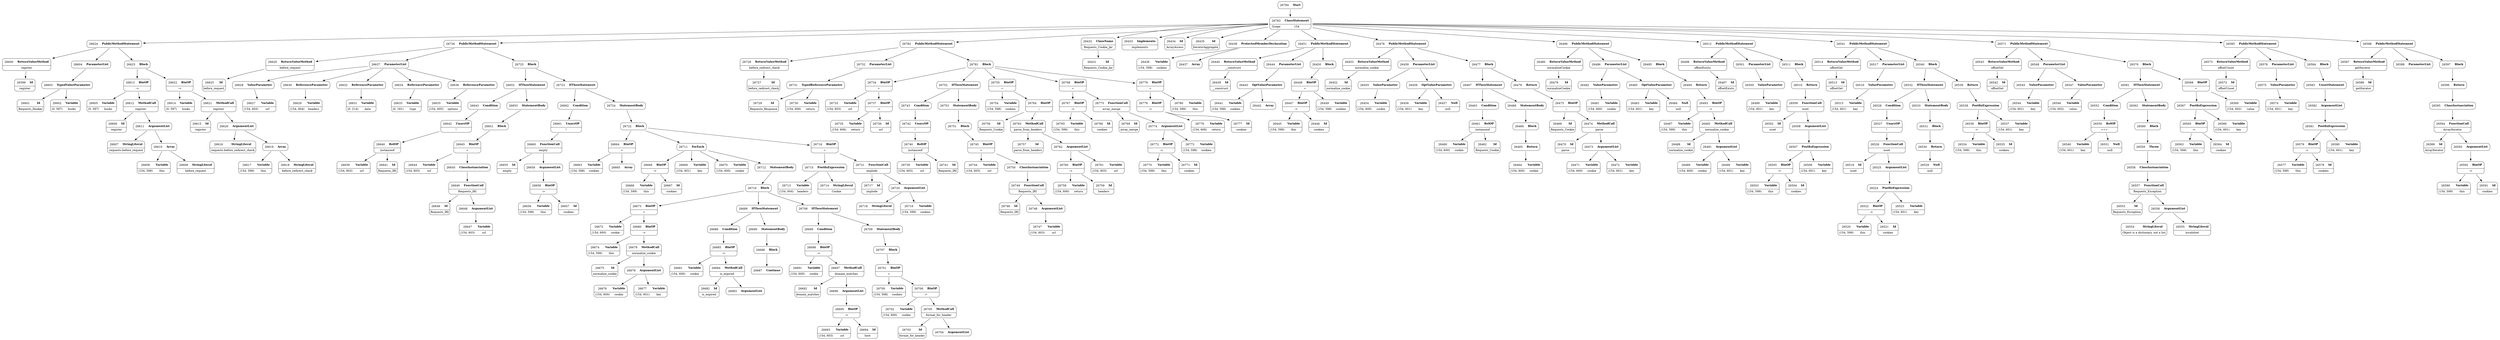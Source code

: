 digraph ast {
node [shape=none];
26624 [label=<<TABLE border='1' cellspacing='0' cellpadding='10' style='rounded' ><TR><TD border='0'>26624</TD><TD border='0'><B>PublicMethodStatement</B></TD></TR></TABLE>>];
26624 -> 26600 [weight=2];
26624 -> 26604 [weight=2];
26624 -> 26623 [weight=2];
26625 [label=<<TABLE border='1' cellspacing='0' cellpadding='10' style='rounded' ><TR><TD border='0'>26625</TD><TD border='0'><B>Id</B></TD></TR><HR/><TR><TD border='0' cellpadding='5' colspan='2'>before_request</TD></TR></TABLE>>];
26626 [label=<<TABLE border='1' cellspacing='0' cellpadding='10' style='rounded' ><TR><TD border='0'>26626</TD><TD border='0'><B>ReturnValueMethod</B></TD></TR><HR/><TR><TD border='0' cellpadding='5' colspan='2'>before_request</TD></TR></TABLE>>];
26626 -> 26625 [weight=2];
26627 [label=<<TABLE border='1' cellspacing='0' cellpadding='10' style='rounded' ><TR><TD border='0'>26627</TD><TD border='0'><B>Variable</B></TD></TR><HR/><TR><TD border='0' cellpadding='5'>(154, 603)</TD><TD border='0' cellpadding='5'>url</TD></TR></TABLE>>];
26628 [label=<<TABLE border='1' cellspacing='0' cellpadding='10' style='rounded' ><TR><TD border='0'>26628</TD><TD border='0'><B>ValueParameter</B></TD></TR></TABLE>>];
26628 -> 26627 [weight=2];
26629 [label=<<TABLE border='1' cellspacing='0' cellpadding='10' style='rounded' ><TR><TD border='0'>26629</TD><TD border='0'><B>Variable</B></TD></TR><HR/><TR><TD border='0' cellpadding='5'>(154, 604)</TD><TD border='0' cellpadding='5'>headers</TD></TR></TABLE>>];
26630 [label=<<TABLE border='1' cellspacing='0' cellpadding='10' style='rounded' ><TR><TD border='0'>26630</TD><TD border='0'><B>ReferenceParameter</B></TD></TR></TABLE>>];
26630 -> 26629 [weight=2];
26631 [label=<<TABLE border='1' cellspacing='0' cellpadding='10' style='rounded' ><TR><TD border='0'>26631</TD><TD border='0'><B>Variable</B></TD></TR><HR/><TR><TD border='0' cellpadding='5'>(0, 214)</TD><TD border='0' cellpadding='5'>data</TD></TR></TABLE>>];
26632 [label=<<TABLE border='1' cellspacing='0' cellpadding='10' style='rounded' ><TR><TD border='0'>26632</TD><TD border='0'><B>ReferenceParameter</B></TD></TR></TABLE>>];
26632 -> 26631 [weight=2];
26633 [label=<<TABLE border='1' cellspacing='0' cellpadding='10' style='rounded' ><TR><TD border='0'>26633</TD><TD border='0'><B>Variable</B></TD></TR><HR/><TR><TD border='0' cellpadding='5'>(0, 181)</TD><TD border='0' cellpadding='5'>type</TD></TR></TABLE>>];
26634 [label=<<TABLE border='1' cellspacing='0' cellpadding='10' style='rounded' ><TR><TD border='0'>26634</TD><TD border='0'><B>ReferenceParameter</B></TD></TR></TABLE>>];
26634 -> 26633 [weight=2];
26635 [label=<<TABLE border='1' cellspacing='0' cellpadding='10' style='rounded' ><TR><TD border='0'>26635</TD><TD border='0'><B>Variable</B></TD></TR><HR/><TR><TD border='0' cellpadding='5'>(154, 605)</TD><TD border='0' cellpadding='5'>options</TD></TR></TABLE>>];
26636 [label=<<TABLE border='1' cellspacing='0' cellpadding='10' style='rounded' ><TR><TD border='0'>26636</TD><TD border='0'><B>ReferenceParameter</B></TD></TR></TABLE>>];
26636 -> 26635 [weight=2];
26637 [label=<<TABLE border='1' cellspacing='0' cellpadding='10' style='rounded' ><TR><TD border='0'>26637</TD><TD border='0'><B>ParameterList</B></TD></TR></TABLE>>];
26637 -> 26628 [weight=2];
26637 -> 26630 [weight=2];
26637 -> 26632 [weight=2];
26637 -> 26634 [weight=2];
26637 -> 26636 [weight=2];
26639 [label=<<TABLE border='1' cellspacing='0' cellpadding='10' style='rounded' ><TR><TD border='0'>26639</TD><TD border='0'><B>Variable</B></TD></TR><HR/><TR><TD border='0' cellpadding='5'>(154, 603)</TD><TD border='0' cellpadding='5'>url</TD></TR></TABLE>>];
26640 [label=<<TABLE border='1' cellspacing='0' cellpadding='10' style='rounded' ><TR><TD border='0'>26640</TD><TD border='0'><B>RelOP</B></TD></TR><HR/><TR><TD border='0' cellpadding='5' colspan='2'>instanceof</TD></TR></TABLE>>];
26640 -> 26639 [weight=2];
26640 -> 26641 [weight=2];
26641 [label=<<TABLE border='1' cellspacing='0' cellpadding='10' style='rounded' ><TR><TD border='0'>26641</TD><TD border='0'><B>Id</B></TD></TR><HR/><TR><TD border='0' cellpadding='5' colspan='2'>Requests_IRI</TD></TR></TABLE>>];
26642 [label=<<TABLE border='1' cellspacing='0' cellpadding='10' style='rounded' ><TR><TD border='0'>26642</TD><TD border='0'><B>UnaryOP</B></TD></TR><HR/><TR><TD border='0' cellpadding='5' colspan='2'>!</TD></TR></TABLE>>];
26642 -> 26640 [weight=2];
26643 [label=<<TABLE border='1' cellspacing='0' cellpadding='10' style='rounded' ><TR><TD border='0'>26643</TD><TD border='0'><B>Condition</B></TD></TR></TABLE>>];
26643 -> 26642 [weight=2];
26644 [label=<<TABLE border='1' cellspacing='0' cellpadding='10' style='rounded' ><TR><TD border='0'>26644</TD><TD border='0'><B>Variable</B></TD></TR><HR/><TR><TD border='0' cellpadding='5'>(154, 603)</TD><TD border='0' cellpadding='5'>url</TD></TR></TABLE>>];
26645 [label=<<TABLE border='1' cellspacing='0' cellpadding='10' style='rounded' ><TR><TD border='0'>26645</TD><TD border='0'><B>BinOP</B></TD></TR><HR/><TR><TD border='0' cellpadding='5' colspan='2'>=</TD></TR></TABLE>>];
26645 -> 26644 [weight=2];
26645 -> 26650 [weight=2];
26646 [label=<<TABLE border='1' cellspacing='0' cellpadding='10' style='rounded' ><TR><TD border='0'>26646</TD><TD border='0'><B>Id</B></TD></TR><HR/><TR><TD border='0' cellpadding='5' colspan='2'>Requests_IRI</TD></TR></TABLE>>];
26647 [label=<<TABLE border='1' cellspacing='0' cellpadding='10' style='rounded' ><TR><TD border='0'>26647</TD><TD border='0'><B>Variable</B></TD></TR><HR/><TR><TD border='0' cellpadding='5'>(154, 603)</TD><TD border='0' cellpadding='5'>url</TD></TR></TABLE>>];
26648 [label=<<TABLE border='1' cellspacing='0' cellpadding='10' style='rounded' ><TR><TD border='0'>26648</TD><TD border='0'><B>ArgumentList</B></TD></TR></TABLE>>];
26648 -> 26647 [weight=2];
26649 [label=<<TABLE border='1' cellspacing='0' cellpadding='10' style='rounded' ><TR><TD border='0'>26649</TD><TD border='0'><B>FunctionCall</B></TD></TR><HR/><TR><TD border='0' cellpadding='5' colspan='2'>Requests_IRI</TD></TR></TABLE>>];
26649 -> 26646 [weight=2];
26649 -> 26648 [weight=2];
26650 [label=<<TABLE border='1' cellspacing='0' cellpadding='10' style='rounded' ><TR><TD border='0'>26650</TD><TD border='0'><B>ClassInstanciation</B></TD></TR></TABLE>>];
26650 -> 26649 [weight=2];
26651 [label=<<TABLE border='1' cellspacing='0' cellpadding='10' style='rounded' ><TR><TD border='0'>26651</TD><TD border='0'><B>Block</B></TD></TR></TABLE>>];
26651 -> 26645 [weight=2];
26652 [label=<<TABLE border='1' cellspacing='0' cellpadding='10' style='rounded' ><TR><TD border='0'>26652</TD><TD border='0'><B>IfThenStatement</B></TD></TR></TABLE>>];
26652 -> 26643 [weight=2];
26652 -> 26653 [weight=2];
26653 [label=<<TABLE border='1' cellspacing='0' cellpadding='10' style='rounded' ><TR><TD border='0'>26653</TD><TD border='0'><B>StatementBody</B></TD></TR></TABLE>>];
26653 -> 26651 [weight=2];
26655 [label=<<TABLE border='1' cellspacing='0' cellpadding='10' style='rounded' ><TR><TD border='0'>26655</TD><TD border='0'><B>Id</B></TD></TR><HR/><TR><TD border='0' cellpadding='5' colspan='2'>empty</TD></TR></TABLE>>];
26656 [label=<<TABLE border='1' cellspacing='0' cellpadding='10' style='rounded' ><TR><TD border='0'>26656</TD><TD border='0'><B>Variable</B></TD></TR><HR/><TR><TD border='0' cellpadding='5'>(154, 599)</TD><TD border='0' cellpadding='5'>this</TD></TR></TABLE>>];
26657 [label=<<TABLE border='1' cellspacing='0' cellpadding='10' style='rounded' ><TR><TD border='0'>26657</TD><TD border='0'><B>Id</B></TD></TR><HR/><TR><TD border='0' cellpadding='5' colspan='2'>cookies</TD></TR></TABLE>>];
26658 [label=<<TABLE border='1' cellspacing='0' cellpadding='10' style='rounded' ><TR><TD border='0'>26658</TD><TD border='0'><B>BinOP</B></TD></TR><HR/><TR><TD border='0' cellpadding='5' colspan='2'>-&gt;</TD></TR></TABLE>>];
26658 -> 26656 [weight=2];
26658 -> 26657 [weight=2];
26659 [label=<<TABLE border='1' cellspacing='0' cellpadding='10' style='rounded' ><TR><TD border='0'>26659</TD><TD border='0'><B>ArgumentList</B></TD></TR></TABLE>>];
26659 -> 26658 [weight=2];
26660 [label=<<TABLE border='1' cellspacing='0' cellpadding='10' style='rounded' ><TR><TD border='0'>26660</TD><TD border='0'><B>FunctionCall</B></TD></TR><HR/><TR><TD border='0' cellpadding='5' colspan='2'>empty</TD></TR></TABLE>>];
26660 -> 26655 [weight=2];
26660 -> 26659 [weight=2];
26661 [label=<<TABLE border='1' cellspacing='0' cellpadding='10' style='rounded' ><TR><TD border='0'>26661</TD><TD border='0'><B>UnaryOP</B></TD></TR><HR/><TR><TD border='0' cellpadding='5' colspan='2'>!</TD></TR></TABLE>>];
26661 -> 26660 [weight=2];
26662 [label=<<TABLE border='1' cellspacing='0' cellpadding='10' style='rounded' ><TR><TD border='0'>26662</TD><TD border='0'><B>Condition</B></TD></TR></TABLE>>];
26662 -> 26661 [weight=2];
26663 [label=<<TABLE border='1' cellspacing='0' cellpadding='10' style='rounded' ><TR><TD border='0'>26663</TD><TD border='0'><B>Variable</B></TD></TR><HR/><TR><TD border='0' cellpadding='5'>(154, 598)</TD><TD border='0' cellpadding='5'>cookies</TD></TR></TABLE>>];
26664 [label=<<TABLE border='1' cellspacing='0' cellpadding='10' style='rounded' ><TR><TD border='0'>26664</TD><TD border='0'><B>BinOP</B></TD></TR><HR/><TR><TD border='0' cellpadding='5' colspan='2'>=</TD></TR></TABLE>>];
26664 -> 26663 [weight=2];
26664 -> 26665 [weight=2];
26665 [label=<<TABLE border='1' cellspacing='0' cellpadding='10' style='rounded' ><TR><TD border='0'>26665</TD><TD border='0'><B>Array</B></TD></TR></TABLE>>];
26666 [label=<<TABLE border='1' cellspacing='0' cellpadding='10' style='rounded' ><TR><TD border='0'>26666</TD><TD border='0'><B>Variable</B></TD></TR><HR/><TR><TD border='0' cellpadding='5'>(154, 599)</TD><TD border='0' cellpadding='5'>this</TD></TR></TABLE>>];
26667 [label=<<TABLE border='1' cellspacing='0' cellpadding='10' style='rounded' ><TR><TD border='0'>26667</TD><TD border='0'><B>Id</B></TD></TR><HR/><TR><TD border='0' cellpadding='5' colspan='2'>cookies</TD></TR></TABLE>>];
26668 [label=<<TABLE border='1' cellspacing='0' cellpadding='10' style='rounded' ><TR><TD border='0'>26668</TD><TD border='0'><B>BinOP</B></TD></TR><HR/><TR><TD border='0' cellpadding='5' colspan='2'>-&gt;</TD></TR></TABLE>>];
26668 -> 26666 [weight=2];
26668 -> 26667 [weight=2];
26669 [label=<<TABLE border='1' cellspacing='0' cellpadding='10' style='rounded' ><TR><TD border='0'>26669</TD><TD border='0'><B>Variable</B></TD></TR><HR/><TR><TD border='0' cellpadding='5'>(154, 601)</TD><TD border='0' cellpadding='5'>key</TD></TR></TABLE>>];
26670 [label=<<TABLE border='1' cellspacing='0' cellpadding='10' style='rounded' ><TR><TD border='0'>26670</TD><TD border='0'><B>Variable</B></TD></TR><HR/><TR><TD border='0' cellpadding='5'>(154, 600)</TD><TD border='0' cellpadding='5'>cookie</TD></TR></TABLE>>];
26672 [label=<<TABLE border='1' cellspacing='0' cellpadding='10' style='rounded' ><TR><TD border='0'>26672</TD><TD border='0'><B>Variable</B></TD></TR><HR/><TR><TD border='0' cellpadding='5'>(154, 600)</TD><TD border='0' cellpadding='5'>cookie</TD></TR></TABLE>>];
26673 [label=<<TABLE border='1' cellspacing='0' cellpadding='10' style='rounded' ><TR><TD border='0'>26673</TD><TD border='0'><B>BinOP</B></TD></TR><HR/><TR><TD border='0' cellpadding='5' colspan='2'>=</TD></TR></TABLE>>];
26673 -> 26672 [weight=2];
26673 -> 26680 [weight=2];
26674 [label=<<TABLE border='1' cellspacing='0' cellpadding='10' style='rounded' ><TR><TD border='0'>26674</TD><TD border='0'><B>Variable</B></TD></TR><HR/><TR><TD border='0' cellpadding='5'>(154, 599)</TD><TD border='0' cellpadding='5'>this</TD></TR></TABLE>>];
26675 [label=<<TABLE border='1' cellspacing='0' cellpadding='10' style='rounded' ><TR><TD border='0'>26675</TD><TD border='0'><B>Id</B></TD></TR><HR/><TR><TD border='0' cellpadding='5' colspan='2'>normalize_cookie</TD></TR></TABLE>>];
26676 [label=<<TABLE border='1' cellspacing='0' cellpadding='10' style='rounded' ><TR><TD border='0'>26676</TD><TD border='0'><B>Variable</B></TD></TR><HR/><TR><TD border='0' cellpadding='5'>(154, 600)</TD><TD border='0' cellpadding='5'>cookie</TD></TR></TABLE>>];
26677 [label=<<TABLE border='1' cellspacing='0' cellpadding='10' style='rounded' ><TR><TD border='0'>26677</TD><TD border='0'><B>Variable</B></TD></TR><HR/><TR><TD border='0' cellpadding='5'>(154, 601)</TD><TD border='0' cellpadding='5'>key</TD></TR></TABLE>>];
26678 [label=<<TABLE border='1' cellspacing='0' cellpadding='10' style='rounded' ><TR><TD border='0'>26678</TD><TD border='0'><B>ArgumentList</B></TD></TR></TABLE>>];
26678 -> 26676 [weight=2];
26678 -> 26677 [weight=2];
26679 [label=<<TABLE border='1' cellspacing='0' cellpadding='10' style='rounded' ><TR><TD border='0'>26679</TD><TD border='0'><B>MethodCall</B></TD></TR><HR/><TR><TD border='0' cellpadding='5' colspan='2'>normalize_cookie</TD></TR></TABLE>>];
26679 -> 26675 [weight=2];
26679 -> 26678 [weight=2];
26680 [label=<<TABLE border='1' cellspacing='0' cellpadding='10' style='rounded' ><TR><TD border='0'>26680</TD><TD border='0'><B>BinOP</B></TD></TR><HR/><TR><TD border='0' cellpadding='5' colspan='2'>-&gt;</TD></TR></TABLE>>];
26680 -> 26674 [weight=2];
26680 -> 26679 [weight=2];
26681 [label=<<TABLE border='1' cellspacing='0' cellpadding='10' style='rounded' ><TR><TD border='0'>26681</TD><TD border='0'><B>Variable</B></TD></TR><HR/><TR><TD border='0' cellpadding='5'>(154, 600)</TD><TD border='0' cellpadding='5'>cookie</TD></TR></TABLE>>];
26682 [label=<<TABLE border='1' cellspacing='0' cellpadding='10' style='rounded' ><TR><TD border='0'>26682</TD><TD border='0'><B>Id</B></TD></TR><HR/><TR><TD border='0' cellpadding='5' colspan='2'>is_expired</TD></TR></TABLE>>];
26683 [label=<<TABLE border='1' cellspacing='0' cellpadding='10' style='rounded' ><TR><TD border='0'>26683</TD><TD border='0'><B>ArgumentList</B></TD></TR></TABLE>>];
26684 [label=<<TABLE border='1' cellspacing='0' cellpadding='10' style='rounded' ><TR><TD border='0'>26684</TD><TD border='0'><B>MethodCall</B></TD></TR><HR/><TR><TD border='0' cellpadding='5' colspan='2'>is_expired</TD></TR></TABLE>>];
26684 -> 26682 [weight=2];
26684 -> 26683 [weight=2];
26685 [label=<<TABLE border='1' cellspacing='0' cellpadding='10' style='rounded' ><TR><TD border='0'>26685</TD><TD border='0'><B>BinOP</B></TD></TR><HR/><TR><TD border='0' cellpadding='5' colspan='2'>-&gt;</TD></TR></TABLE>>];
26685 -> 26681 [weight=2];
26685 -> 26684 [weight=2];
26686 [label=<<TABLE border='1' cellspacing='0' cellpadding='10' style='rounded' ><TR><TD border='0'>26686</TD><TD border='0'><B>Condition</B></TD></TR></TABLE>>];
26686 -> 26685 [weight=2];
26687 [label=<<TABLE border='1' cellspacing='0' cellpadding='10' style='rounded' ><TR><TD border='0'>26687</TD><TD border='0'><B>Continue</B></TD></TR></TABLE>>];
26688 [label=<<TABLE border='1' cellspacing='0' cellpadding='10' style='rounded' ><TR><TD border='0'>26688</TD><TD border='0'><B>Block</B></TD></TR></TABLE>>];
26688 -> 26687 [weight=2];
26689 [label=<<TABLE border='1' cellspacing='0' cellpadding='10' style='rounded' ><TR><TD border='0'>26689</TD><TD border='0'><B>IfThenStatement</B></TD></TR></TABLE>>];
26689 -> 26686 [weight=2];
26689 -> 26690 [weight=2];
26690 [label=<<TABLE border='1' cellspacing='0' cellpadding='10' style='rounded' ><TR><TD border='0'>26690</TD><TD border='0'><B>StatementBody</B></TD></TR></TABLE>>];
26690 -> 26688 [weight=2];
26691 [label=<<TABLE border='1' cellspacing='0' cellpadding='10' style='rounded' ><TR><TD border='0'>26691</TD><TD border='0'><B>Variable</B></TD></TR><HR/><TR><TD border='0' cellpadding='5'>(154, 600)</TD><TD border='0' cellpadding='5'>cookie</TD></TR></TABLE>>];
26692 [label=<<TABLE border='1' cellspacing='0' cellpadding='10' style='rounded' ><TR><TD border='0'>26692</TD><TD border='0'><B>Id</B></TD></TR><HR/><TR><TD border='0' cellpadding='5' colspan='2'>domain_matches</TD></TR></TABLE>>];
26693 [label=<<TABLE border='1' cellspacing='0' cellpadding='10' style='rounded' ><TR><TD border='0'>26693</TD><TD border='0'><B>Variable</B></TD></TR><HR/><TR><TD border='0' cellpadding='5'>(154, 603)</TD><TD border='0' cellpadding='5'>url</TD></TR></TABLE>>];
26694 [label=<<TABLE border='1' cellspacing='0' cellpadding='10' style='rounded' ><TR><TD border='0'>26694</TD><TD border='0'><B>Id</B></TD></TR><HR/><TR><TD border='0' cellpadding='5' colspan='2'>host</TD></TR></TABLE>>];
26695 [label=<<TABLE border='1' cellspacing='0' cellpadding='10' style='rounded' ><TR><TD border='0'>26695</TD><TD border='0'><B>BinOP</B></TD></TR><HR/><TR><TD border='0' cellpadding='5' colspan='2'>-&gt;</TD></TR></TABLE>>];
26695 -> 26693 [weight=2];
26695 -> 26694 [weight=2];
26696 [label=<<TABLE border='1' cellspacing='0' cellpadding='10' style='rounded' ><TR><TD border='0'>26696</TD><TD border='0'><B>ArgumentList</B></TD></TR></TABLE>>];
26696 -> 26695 [weight=2];
26697 [label=<<TABLE border='1' cellspacing='0' cellpadding='10' style='rounded' ><TR><TD border='0'>26697</TD><TD border='0'><B>MethodCall</B></TD></TR><HR/><TR><TD border='0' cellpadding='5' colspan='2'>domain_matches</TD></TR></TABLE>>];
26697 -> 26692 [weight=2];
26697 -> 26696 [weight=2];
26698 [label=<<TABLE border='1' cellspacing='0' cellpadding='10' style='rounded' ><TR><TD border='0'>26698</TD><TD border='0'><B>BinOP</B></TD></TR><HR/><TR><TD border='0' cellpadding='5' colspan='2'>-&gt;</TD></TR></TABLE>>];
26698 -> 26691 [weight=2];
26698 -> 26697 [weight=2];
26699 [label=<<TABLE border='1' cellspacing='0' cellpadding='10' style='rounded' ><TR><TD border='0'>26699</TD><TD border='0'><B>Condition</B></TD></TR></TABLE>>];
26699 -> 26698 [weight=2];
26700 [label=<<TABLE border='1' cellspacing='0' cellpadding='10' style='rounded' ><TR><TD border='0'>26700</TD><TD border='0'><B>Variable</B></TD></TR><HR/><TR><TD border='0' cellpadding='5'>(154, 598)</TD><TD border='0' cellpadding='5'>cookies</TD></TR></TABLE>>];
26701 [label=<<TABLE border='1' cellspacing='0' cellpadding='10' style='rounded' ><TR><TD border='0'>26701</TD><TD border='0'><B>BinOP</B></TD></TR><HR/><TR><TD border='0' cellpadding='5' colspan='2'>=</TD></TR></TABLE>>];
26701 -> 26700 [weight=2];
26701 -> 26706 [weight=2];
26702 [label=<<TABLE border='1' cellspacing='0' cellpadding='10' style='rounded' ><TR><TD border='0'>26702</TD><TD border='0'><B>Variable</B></TD></TR><HR/><TR><TD border='0' cellpadding='5'>(154, 600)</TD><TD border='0' cellpadding='5'>cookie</TD></TR></TABLE>>];
26703 [label=<<TABLE border='1' cellspacing='0' cellpadding='10' style='rounded' ><TR><TD border='0'>26703</TD><TD border='0'><B>Id</B></TD></TR><HR/><TR><TD border='0' cellpadding='5' colspan='2'>format_for_header</TD></TR></TABLE>>];
26704 [label=<<TABLE border='1' cellspacing='0' cellpadding='10' style='rounded' ><TR><TD border='0'>26704</TD><TD border='0'><B>ArgumentList</B></TD></TR></TABLE>>];
26705 [label=<<TABLE border='1' cellspacing='0' cellpadding='10' style='rounded' ><TR><TD border='0'>26705</TD><TD border='0'><B>MethodCall</B></TD></TR><HR/><TR><TD border='0' cellpadding='5' colspan='2'>format_for_header</TD></TR></TABLE>>];
26705 -> 26703 [weight=2];
26705 -> 26704 [weight=2];
26706 [label=<<TABLE border='1' cellspacing='0' cellpadding='10' style='rounded' ><TR><TD border='0'>26706</TD><TD border='0'><B>BinOP</B></TD></TR><HR/><TR><TD border='0' cellpadding='5' colspan='2'>-&gt;</TD></TR></TABLE>>];
26706 -> 26702 [weight=2];
26706 -> 26705 [weight=2];
26707 [label=<<TABLE border='1' cellspacing='0' cellpadding='10' style='rounded' ><TR><TD border='0'>26707</TD><TD border='0'><B>Block</B></TD></TR></TABLE>>];
26707 -> 26701 [weight=2];
26708 [label=<<TABLE border='1' cellspacing='0' cellpadding='10' style='rounded' ><TR><TD border='0'>26708</TD><TD border='0'><B>IfThenStatement</B></TD></TR></TABLE>>];
26708 -> 26699 [weight=2];
26708 -> 26709 [weight=2];
26709 [label=<<TABLE border='1' cellspacing='0' cellpadding='10' style='rounded' ><TR><TD border='0'>26709</TD><TD border='0'><B>StatementBody</B></TD></TR></TABLE>>];
26709 -> 26707 [weight=2];
26710 [label=<<TABLE border='1' cellspacing='0' cellpadding='10' style='rounded' ><TR><TD border='0'>26710</TD><TD border='0'><B>Block</B></TD></TR></TABLE>>];
26710 -> 26673 [weight=2];
26710 -> 26689 [weight=2];
26710 -> 26708 [weight=2];
26711 [label=<<TABLE border='1' cellspacing='0' cellpadding='10' style='rounded' ><TR><TD border='0'>26711</TD><TD border='0'><B>ForEach</B></TD></TR></TABLE>>];
26711 -> 26668 [weight=2];
26711 -> 26669 [weight=2];
26711 -> 26670 [weight=2];
26711 -> 26712 [weight=2];
26712 [label=<<TABLE border='1' cellspacing='0' cellpadding='10' style='rounded' ><TR><TD border='0'>26712</TD><TD border='0'><B>StatementBody</B></TD></TR></TABLE>>];
26712 -> 26710 [weight=2];
26713 [label=<<TABLE border='1' cellspacing='0' cellpadding='10' style='rounded' ><TR><TD border='0'>26713</TD><TD border='0'><B>Variable</B></TD></TR><HR/><TR><TD border='0' cellpadding='5'>(154, 604)</TD><TD border='0' cellpadding='5'>headers</TD></TR></TABLE>>];
26714 [label=<<TABLE border='1' cellspacing='0' cellpadding='10' style='rounded' ><TR><TD border='0'>26714</TD><TD border='0'><B>StringLiteral</B></TD></TR><HR/><TR><TD border='0' cellpadding='5' colspan='2'>Cookie</TD></TR></TABLE>>];
26715 [label=<<TABLE border='1' cellspacing='0' cellpadding='10' style='rounded' ><TR><TD border='0'>26715</TD><TD border='0'><B>PostfixExpression</B></TD></TR></TABLE>>];
26715 -> 26713 [weight=2];
26715 -> 26714 [weight=2];
26716 [label=<<TABLE border='1' cellspacing='0' cellpadding='10' style='rounded' ><TR><TD border='0'>26716</TD><TD border='0'><B>BinOP</B></TD></TR><HR/><TR><TD border='0' cellpadding='5' colspan='2'>=</TD></TR></TABLE>>];
26716 -> 26715 [weight=2];
26716 -> 26721 [weight=2];
26717 [label=<<TABLE border='1' cellspacing='0' cellpadding='10' style='rounded' ><TR><TD border='0'>26717</TD><TD border='0'><B>Id</B></TD></TR><HR/><TR><TD border='0' cellpadding='5' colspan='2'>implode</TD></TR></TABLE>>];
26718 [label=<<TABLE border='1' cellspacing='0' cellpadding='10' style='rounded' ><TR><TD border='0'>26718</TD><TD border='0'><B>StringLiteral</B></TD></TR><HR/><TR><TD border='0' cellpadding='5' colspan='2'>; </TD></TR></TABLE>>];
26719 [label=<<TABLE border='1' cellspacing='0' cellpadding='10' style='rounded' ><TR><TD border='0'>26719</TD><TD border='0'><B>Variable</B></TD></TR><HR/><TR><TD border='0' cellpadding='5'>(154, 598)</TD><TD border='0' cellpadding='5'>cookies</TD></TR></TABLE>>];
26720 [label=<<TABLE border='1' cellspacing='0' cellpadding='10' style='rounded' ><TR><TD border='0'>26720</TD><TD border='0'><B>ArgumentList</B></TD></TR></TABLE>>];
26720 -> 26718 [weight=2];
26720 -> 26719 [weight=2];
26721 [label=<<TABLE border='1' cellspacing='0' cellpadding='10' style='rounded' ><TR><TD border='0'>26721</TD><TD border='0'><B>FunctionCall</B></TD></TR><HR/><TR><TD border='0' cellpadding='5' colspan='2'>implode</TD></TR></TABLE>>];
26721 -> 26717 [weight=2];
26721 -> 26720 [weight=2];
26722 [label=<<TABLE border='1' cellspacing='0' cellpadding='10' style='rounded' ><TR><TD border='0'>26722</TD><TD border='0'><B>Block</B></TD></TR></TABLE>>];
26722 -> 26664 [weight=2];
26722 -> 26711 [weight=2];
26722 -> 26716 [weight=2];
26723 [label=<<TABLE border='1' cellspacing='0' cellpadding='10' style='rounded' ><TR><TD border='0'>26723</TD><TD border='0'><B>IfThenStatement</B></TD></TR></TABLE>>];
26723 -> 26662 [weight=2];
26723 -> 26724 [weight=2];
26724 [label=<<TABLE border='1' cellspacing='0' cellpadding='10' style='rounded' ><TR><TD border='0'>26724</TD><TD border='0'><B>StatementBody</B></TD></TR></TABLE>>];
26724 -> 26722 [weight=2];
26725 [label=<<TABLE border='1' cellspacing='0' cellpadding='10' style='rounded' ><TR><TD border='0'>26725</TD><TD border='0'><B>Block</B></TD></TR></TABLE>>];
26725 -> 26652 [weight=2];
26725 -> 26723 [weight=2];
26726 [label=<<TABLE border='1' cellspacing='0' cellpadding='10' style='rounded' ><TR><TD border='0'>26726</TD><TD border='0'><B>PublicMethodStatement</B></TD></TR></TABLE>>];
26726 -> 26626 [weight=2];
26726 -> 26637 [weight=2];
26726 -> 26725 [weight=2];
26727 [label=<<TABLE border='1' cellspacing='0' cellpadding='10' style='rounded' ><TR><TD border='0'>26727</TD><TD border='0'><B>Id</B></TD></TR><HR/><TR><TD border='0' cellpadding='5' colspan='2'>before_redirect_check</TD></TR></TABLE>>];
26728 [label=<<TABLE border='1' cellspacing='0' cellpadding='10' style='rounded' ><TR><TD border='0'>26728</TD><TD border='0'><B>ReturnValueMethod</B></TD></TR><HR/><TR><TD border='0' cellpadding='5' colspan='2'>before_redirect_check</TD></TR></TABLE>>];
26728 -> 26727 [weight=2];
26729 [label=<<TABLE border='1' cellspacing='0' cellpadding='10' style='rounded' ><TR><TD border='0'>26729</TD><TD border='0'><B>Id</B></TD></TR><HR/><TR><TD border='0' cellpadding='5' colspan='2'>Requests_Response</TD></TR></TABLE>>];
26730 [label=<<TABLE border='1' cellspacing='0' cellpadding='10' style='rounded' ><TR><TD border='0'>26730</TD><TD border='0'><B>Variable</B></TD></TR><HR/><TR><TD border='0' cellpadding='5'>(154, 606)</TD><TD border='0' cellpadding='5'>return</TD></TR></TABLE>>];
26731 [label=<<TABLE border='1' cellspacing='0' cellpadding='10' style='rounded' ><TR><TD border='0'>26731</TD><TD border='0'><B>TypedReferenceParameter</B></TD></TR></TABLE>>];
26731 -> 26729 [weight=2];
26731 -> 26730 [weight=2];
26732 [label=<<TABLE border='1' cellspacing='0' cellpadding='10' style='rounded' ><TR><TD border='0'>26732</TD><TD border='0'><B>ParameterList</B></TD></TR></TABLE>>];
26732 -> 26731 [weight=2];
26733 [label=<<TABLE border='1' cellspacing='0' cellpadding='10' style='rounded' ><TR><TD border='0'>26733</TD><TD border='0'><B>Variable</B></TD></TR><HR/><TR><TD border='0' cellpadding='5'>(154, 603)</TD><TD border='0' cellpadding='5'>url</TD></TR></TABLE>>];
26734 [label=<<TABLE border='1' cellspacing='0' cellpadding='10' style='rounded' ><TR><TD border='0'>26734</TD><TD border='0'><B>BinOP</B></TD></TR><HR/><TR><TD border='0' cellpadding='5' colspan='2'>=</TD></TR></TABLE>>];
26734 -> 26733 [weight=2];
26734 -> 26737 [weight=2];
26735 [label=<<TABLE border='1' cellspacing='0' cellpadding='10' style='rounded' ><TR><TD border='0'>26735</TD><TD border='0'><B>Variable</B></TD></TR><HR/><TR><TD border='0' cellpadding='5'>(154, 606)</TD><TD border='0' cellpadding='5'>return</TD></TR></TABLE>>];
26736 [label=<<TABLE border='1' cellspacing='0' cellpadding='10' style='rounded' ><TR><TD border='0'>26736</TD><TD border='0'><B>Id</B></TD></TR><HR/><TR><TD border='0' cellpadding='5' colspan='2'>url</TD></TR></TABLE>>];
26737 [label=<<TABLE border='1' cellspacing='0' cellpadding='10' style='rounded' ><TR><TD border='0'>26737</TD><TD border='0'><B>BinOP</B></TD></TR><HR/><TR><TD border='0' cellpadding='5' colspan='2'>-&gt;</TD></TR></TABLE>>];
26737 -> 26735 [weight=2];
26737 -> 26736 [weight=2];
26739 [label=<<TABLE border='1' cellspacing='0' cellpadding='10' style='rounded' ><TR><TD border='0'>26739</TD><TD border='0'><B>Variable</B></TD></TR><HR/><TR><TD border='0' cellpadding='5'>(154, 603)</TD><TD border='0' cellpadding='5'>url</TD></TR></TABLE>>];
26740 [label=<<TABLE border='1' cellspacing='0' cellpadding='10' style='rounded' ><TR><TD border='0'>26740</TD><TD border='0'><B>RelOP</B></TD></TR><HR/><TR><TD border='0' cellpadding='5' colspan='2'>instanceof</TD></TR></TABLE>>];
26740 -> 26739 [weight=2];
26740 -> 26741 [weight=2];
26741 [label=<<TABLE border='1' cellspacing='0' cellpadding='10' style='rounded' ><TR><TD border='0'>26741</TD><TD border='0'><B>Id</B></TD></TR><HR/><TR><TD border='0' cellpadding='5' colspan='2'>Requests_IRI</TD></TR></TABLE>>];
26742 [label=<<TABLE border='1' cellspacing='0' cellpadding='10' style='rounded' ><TR><TD border='0'>26742</TD><TD border='0'><B>UnaryOP</B></TD></TR><HR/><TR><TD border='0' cellpadding='5' colspan='2'>!</TD></TR></TABLE>>];
26742 -> 26740 [weight=2];
26743 [label=<<TABLE border='1' cellspacing='0' cellpadding='10' style='rounded' ><TR><TD border='0'>26743</TD><TD border='0'><B>Condition</B></TD></TR></TABLE>>];
26743 -> 26742 [weight=2];
26744 [label=<<TABLE border='1' cellspacing='0' cellpadding='10' style='rounded' ><TR><TD border='0'>26744</TD><TD border='0'><B>Variable</B></TD></TR><HR/><TR><TD border='0' cellpadding='5'>(154, 603)</TD><TD border='0' cellpadding='5'>url</TD></TR></TABLE>>];
26745 [label=<<TABLE border='1' cellspacing='0' cellpadding='10' style='rounded' ><TR><TD border='0'>26745</TD><TD border='0'><B>BinOP</B></TD></TR><HR/><TR><TD border='0' cellpadding='5' colspan='2'>=</TD></TR></TABLE>>];
26745 -> 26744 [weight=2];
26745 -> 26750 [weight=2];
26746 [label=<<TABLE border='1' cellspacing='0' cellpadding='10' style='rounded' ><TR><TD border='0'>26746</TD><TD border='0'><B>Id</B></TD></TR><HR/><TR><TD border='0' cellpadding='5' colspan='2'>Requests_IRI</TD></TR></TABLE>>];
26747 [label=<<TABLE border='1' cellspacing='0' cellpadding='10' style='rounded' ><TR><TD border='0'>26747</TD><TD border='0'><B>Variable</B></TD></TR><HR/><TR><TD border='0' cellpadding='5'>(154, 603)</TD><TD border='0' cellpadding='5'>url</TD></TR></TABLE>>];
26748 [label=<<TABLE border='1' cellspacing='0' cellpadding='10' style='rounded' ><TR><TD border='0'>26748</TD><TD border='0'><B>ArgumentList</B></TD></TR></TABLE>>];
26748 -> 26747 [weight=2];
26749 [label=<<TABLE border='1' cellspacing='0' cellpadding='10' style='rounded' ><TR><TD border='0'>26749</TD><TD border='0'><B>FunctionCall</B></TD></TR><HR/><TR><TD border='0' cellpadding='5' colspan='2'>Requests_IRI</TD></TR></TABLE>>];
26749 -> 26746 [weight=2];
26749 -> 26748 [weight=2];
26750 [label=<<TABLE border='1' cellspacing='0' cellpadding='10' style='rounded' ><TR><TD border='0'>26750</TD><TD border='0'><B>ClassInstanciation</B></TD></TR></TABLE>>];
26750 -> 26749 [weight=2];
26751 [label=<<TABLE border='1' cellspacing='0' cellpadding='10' style='rounded' ><TR><TD border='0'>26751</TD><TD border='0'><B>Block</B></TD></TR></TABLE>>];
26751 -> 26745 [weight=2];
26752 [label=<<TABLE border='1' cellspacing='0' cellpadding='10' style='rounded' ><TR><TD border='0'>26752</TD><TD border='0'><B>IfThenStatement</B></TD></TR></TABLE>>];
26752 -> 26743 [weight=2];
26752 -> 26753 [weight=2];
26753 [label=<<TABLE border='1' cellspacing='0' cellpadding='10' style='rounded' ><TR><TD border='0'>26753</TD><TD border='0'><B>StatementBody</B></TD></TR></TABLE>>];
26753 -> 26751 [weight=2];
26754 [label=<<TABLE border='1' cellspacing='0' cellpadding='10' style='rounded' ><TR><TD border='0'>26754</TD><TD border='0'><B>Variable</B></TD></TR><HR/><TR><TD border='0' cellpadding='5'>(154, 598)</TD><TD border='0' cellpadding='5'>cookies</TD></TR></TABLE>>];
26755 [label=<<TABLE border='1' cellspacing='0' cellpadding='10' style='rounded' ><TR><TD border='0'>26755</TD><TD border='0'><B>BinOP</B></TD></TR><HR/><TR><TD border='0' cellpadding='5' colspan='2'>=</TD></TR></TABLE>>];
26755 -> 26754 [weight=2];
26755 -> 26764 [weight=2];
26756 [label=<<TABLE border='1' cellspacing='0' cellpadding='10' style='rounded' ><TR><TD border='0'>26756</TD><TD border='0'><B>Id</B></TD></TR><HR/><TR><TD border='0' cellpadding='5' colspan='2'>Requests_Cookie</TD></TR></TABLE>>];
26757 [label=<<TABLE border='1' cellspacing='0' cellpadding='10' style='rounded' ><TR><TD border='0'>26757</TD><TD border='0'><B>Id</B></TD></TR><HR/><TR><TD border='0' cellpadding='5' colspan='2'>parse_from_headers</TD></TR></TABLE>>];
26758 [label=<<TABLE border='1' cellspacing='0' cellpadding='10' style='rounded' ><TR><TD border='0'>26758</TD><TD border='0'><B>Variable</B></TD></TR><HR/><TR><TD border='0' cellpadding='5'>(154, 606)</TD><TD border='0' cellpadding='5'>return</TD></TR></TABLE>>];
26759 [label=<<TABLE border='1' cellspacing='0' cellpadding='10' style='rounded' ><TR><TD border='0'>26759</TD><TD border='0'><B>Id</B></TD></TR><HR/><TR><TD border='0' cellpadding='5' colspan='2'>headers</TD></TR></TABLE>>];
26760 [label=<<TABLE border='1' cellspacing='0' cellpadding='10' style='rounded' ><TR><TD border='0'>26760</TD><TD border='0'><B>BinOP</B></TD></TR><HR/><TR><TD border='0' cellpadding='5' colspan='2'>-&gt;</TD></TR></TABLE>>];
26760 -> 26758 [weight=2];
26760 -> 26759 [weight=2];
26761 [label=<<TABLE border='1' cellspacing='0' cellpadding='10' style='rounded' ><TR><TD border='0'>26761</TD><TD border='0'><B>Variable</B></TD></TR><HR/><TR><TD border='0' cellpadding='5'>(154, 603)</TD><TD border='0' cellpadding='5'>url</TD></TR></TABLE>>];
26762 [label=<<TABLE border='1' cellspacing='0' cellpadding='10' style='rounded' ><TR><TD border='0'>26762</TD><TD border='0'><B>ArgumentList</B></TD></TR></TABLE>>];
26762 -> 26760 [weight=2];
26762 -> 26761 [weight=2];
26763 [label=<<TABLE border='1' cellspacing='0' cellpadding='10' style='rounded' ><TR><TD border='0'>26763</TD><TD border='0'><B>MethodCall</B></TD></TR><HR/><TR><TD border='0' cellpadding='5' colspan='2'>parse_from_headers</TD></TR></TABLE>>];
26763 -> 26757 [weight=2];
26763 -> 26762 [weight=2];
26764 [label=<<TABLE border='1' cellspacing='0' cellpadding='10' style='rounded' ><TR><TD border='0'>26764</TD><TD border='0'><B>BinOP</B></TD></TR><HR/><TR><TD border='0' cellpadding='5' colspan='2'>::</TD></TR></TABLE>>];
26764 -> 26756 [weight=2];
26764 -> 26763 [weight=2];
26765 [label=<<TABLE border='1' cellspacing='0' cellpadding='10' style='rounded' ><TR><TD border='0'>26765</TD><TD border='0'><B>Variable</B></TD></TR><HR/><TR><TD border='0' cellpadding='5'>(154, 599)</TD><TD border='0' cellpadding='5'>this</TD></TR></TABLE>>];
26766 [label=<<TABLE border='1' cellspacing='0' cellpadding='10' style='rounded' ><TR><TD border='0'>26766</TD><TD border='0'><B>Id</B></TD></TR><HR/><TR><TD border='0' cellpadding='5' colspan='2'>cookies</TD></TR></TABLE>>];
26767 [label=<<TABLE border='1' cellspacing='0' cellpadding='10' style='rounded' ><TR><TD border='0'>26767</TD><TD border='0'><B>BinOP</B></TD></TR><HR/><TR><TD border='0' cellpadding='5' colspan='2'>-&gt;</TD></TR></TABLE>>];
26767 -> 26765 [weight=2];
26767 -> 26766 [weight=2];
26768 [label=<<TABLE border='1' cellspacing='0' cellpadding='10' style='rounded' ><TR><TD border='0'>26768</TD><TD border='0'><B>BinOP</B></TD></TR><HR/><TR><TD border='0' cellpadding='5' colspan='2'>=</TD></TR></TABLE>>];
26768 -> 26767 [weight=2];
26768 -> 26775 [weight=2];
26769 [label=<<TABLE border='1' cellspacing='0' cellpadding='10' style='rounded' ><TR><TD border='0'>26769</TD><TD border='0'><B>Id</B></TD></TR><HR/><TR><TD border='0' cellpadding='5' colspan='2'>array_merge</TD></TR></TABLE>>];
26770 [label=<<TABLE border='1' cellspacing='0' cellpadding='10' style='rounded' ><TR><TD border='0'>26770</TD><TD border='0'><B>Variable</B></TD></TR><HR/><TR><TD border='0' cellpadding='5'>(154, 599)</TD><TD border='0' cellpadding='5'>this</TD></TR></TABLE>>];
26771 [label=<<TABLE border='1' cellspacing='0' cellpadding='10' style='rounded' ><TR><TD border='0'>26771</TD><TD border='0'><B>Id</B></TD></TR><HR/><TR><TD border='0' cellpadding='5' colspan='2'>cookies</TD></TR></TABLE>>];
26772 [label=<<TABLE border='1' cellspacing='0' cellpadding='10' style='rounded' ><TR><TD border='0'>26772</TD><TD border='0'><B>BinOP</B></TD></TR><HR/><TR><TD border='0' cellpadding='5' colspan='2'>-&gt;</TD></TR></TABLE>>];
26772 -> 26770 [weight=2];
26772 -> 26771 [weight=2];
26773 [label=<<TABLE border='1' cellspacing='0' cellpadding='10' style='rounded' ><TR><TD border='0'>26773</TD><TD border='0'><B>Variable</B></TD></TR><HR/><TR><TD border='0' cellpadding='5'>(154, 598)</TD><TD border='0' cellpadding='5'>cookies</TD></TR></TABLE>>];
26774 [label=<<TABLE border='1' cellspacing='0' cellpadding='10' style='rounded' ><TR><TD border='0'>26774</TD><TD border='0'><B>ArgumentList</B></TD></TR></TABLE>>];
26774 -> 26772 [weight=2];
26774 -> 26773 [weight=2];
26775 [label=<<TABLE border='1' cellspacing='0' cellpadding='10' style='rounded' ><TR><TD border='0'>26775</TD><TD border='0'><B>FunctionCall</B></TD></TR><HR/><TR><TD border='0' cellpadding='5' colspan='2'>array_merge</TD></TR></TABLE>>];
26775 -> 26769 [weight=2];
26775 -> 26774 [weight=2];
26776 [label=<<TABLE border='1' cellspacing='0' cellpadding='10' style='rounded' ><TR><TD border='0'>26776</TD><TD border='0'><B>Variable</B></TD></TR><HR/><TR><TD border='0' cellpadding='5'>(154, 606)</TD><TD border='0' cellpadding='5'>return</TD></TR></TABLE>>];
26777 [label=<<TABLE border='1' cellspacing='0' cellpadding='10' style='rounded' ><TR><TD border='0'>26777</TD><TD border='0'><B>Id</B></TD></TR><HR/><TR><TD border='0' cellpadding='5' colspan='2'>cookies</TD></TR></TABLE>>];
26778 [label=<<TABLE border='1' cellspacing='0' cellpadding='10' style='rounded' ><TR><TD border='0'>26778</TD><TD border='0'><B>BinOP</B></TD></TR><HR/><TR><TD border='0' cellpadding='5' colspan='2'>-&gt;</TD></TR></TABLE>>];
26778 -> 26776 [weight=2];
26778 -> 26777 [weight=2];
26779 [label=<<TABLE border='1' cellspacing='0' cellpadding='10' style='rounded' ><TR><TD border='0'>26779</TD><TD border='0'><B>BinOP</B></TD></TR><HR/><TR><TD border='0' cellpadding='5' colspan='2'>=</TD></TR></TABLE>>];
26779 -> 26778 [weight=2];
26779 -> 26780 [weight=2];
26780 [label=<<TABLE border='1' cellspacing='0' cellpadding='10' style='rounded' ><TR><TD border='0'>26780</TD><TD border='0'><B>Variable</B></TD></TR><HR/><TR><TD border='0' cellpadding='5'>(154, 599)</TD><TD border='0' cellpadding='5'>this</TD></TR></TABLE>>];
26781 [label=<<TABLE border='1' cellspacing='0' cellpadding='10' style='rounded' ><TR><TD border='0'>26781</TD><TD border='0'><B>Block</B></TD></TR></TABLE>>];
26781 -> 26734 [weight=2];
26781 -> 26752 [weight=2];
26781 -> 26755 [weight=2];
26781 -> 26768 [weight=2];
26781 -> 26779 [weight=2];
26782 [label=<<TABLE border='1' cellspacing='0' cellpadding='10' style='rounded' ><TR><TD border='0'>26782</TD><TD border='0'><B>PublicMethodStatement</B></TD></TR></TABLE>>];
26782 -> 26728 [weight=2];
26782 -> 26732 [weight=2];
26782 -> 26781 [weight=2];
26783 [label=<<TABLE border='1' cellspacing='0' cellpadding='10' style='rounded' ><TR><TD border='0'>26783</TD><TD border='0'><B>ClassStatement</B></TD></TR><HR/><TR><TD border='0' cellpadding='5'>Scope</TD><TD border='0' cellpadding='5'>154</TD></TR></TABLE>>];
26783 -> 26432 [weight=2];
26783 -> 26433 [weight=2];
26783 -> 26434 [weight=2];
26783 -> 26435 [weight=2];
26783 -> 26438 [weight=2];
26783 -> 26451 [weight=2];
26783 -> 26478 [weight=2];
26783 -> 26496 [weight=2];
26783 -> 26512 [weight=2];
26783 -> 26541 [weight=2];
26783 -> 26571 [weight=2];
26783 -> 26585 [weight=2];
26783 -> 26598 [weight=2];
26783 -> 26624 [weight=2];
26783 -> 26726 [weight=2];
26783 -> 26782 [weight=2];
26784 [label=<<TABLE border='1' cellspacing='0' cellpadding='10' style='rounded' ><TR><TD border='0'>26784</TD><TD border='0'><B>Start</B></TD></TR></TABLE>>];
26784 -> 26783 [weight=2];
26431 [label=<<TABLE border='1' cellspacing='0' cellpadding='10' style='rounded' ><TR><TD border='0'>26431</TD><TD border='0'><B>Id</B></TD></TR><HR/><TR><TD border='0' cellpadding='5' colspan='2'>Requests_Cookie_Jar</TD></TR></TABLE>>];
26432 [label=<<TABLE border='1' cellspacing='0' cellpadding='10' style='rounded' ><TR><TD border='0'>26432</TD><TD border='0'><B>ClassName</B></TD></TR><HR/><TR><TD border='0' cellpadding='5' colspan='2'>Requests_Cookie_Jar</TD></TR></TABLE>>];
26432 -> 26431 [weight=2];
26433 [label=<<TABLE border='1' cellspacing='0' cellpadding='10' style='rounded' ><TR><TD border='0'>26433</TD><TD border='0'><B>Implements</B></TD></TR><HR/><TR><TD border='0' cellpadding='5' colspan='2'>implements</TD></TR></TABLE>>];
26434 [label=<<TABLE border='1' cellspacing='0' cellpadding='10' style='rounded' ><TR><TD border='0'>26434</TD><TD border='0'><B>Id</B></TD></TR><HR/><TR><TD border='0' cellpadding='5' colspan='2'>ArrayAccess</TD></TR></TABLE>>];
26435 [label=<<TABLE border='1' cellspacing='0' cellpadding='10' style='rounded' ><TR><TD border='0'>26435</TD><TD border='0'><B>Id</B></TD></TR><HR/><TR><TD border='0' cellpadding='5' colspan='2'>IteratorAggregate</TD></TR></TABLE>>];
26436 [label=<<TABLE border='1' cellspacing='0' cellpadding='10' style='rounded' ><TR><TD border='0'>26436</TD><TD border='0'><B>Variable</B></TD></TR><HR/><TR><TD border='0' cellpadding='5'>(154, 598)</TD><TD border='0' cellpadding='5'>cookies</TD></TR></TABLE>>];
26437 [label=<<TABLE border='1' cellspacing='0' cellpadding='10' style='rounded' ><TR><TD border='0'>26437</TD><TD border='0'><B>Array</B></TD></TR></TABLE>>];
26438 [label=<<TABLE border='1' cellspacing='0' cellpadding='10' style='rounded' ><TR><TD border='0'>26438</TD><TD border='0'><B>ProtectedMemberDeclaration</B></TD></TR></TABLE>>];
26438 -> 26436 [weight=2];
26438 -> 26437 [weight=2];
26439 [label=<<TABLE border='1' cellspacing='0' cellpadding='10' style='rounded' ><TR><TD border='0'>26439</TD><TD border='0'><B>Id</B></TD></TR><HR/><TR><TD border='0' cellpadding='5' colspan='2'>__construct</TD></TR></TABLE>>];
26440 [label=<<TABLE border='1' cellspacing='0' cellpadding='10' style='rounded' ><TR><TD border='0'>26440</TD><TD border='0'><B>ReturnValueMethod</B></TD></TR><HR/><TR><TD border='0' cellpadding='5' colspan='2'>__construct</TD></TR></TABLE>>];
26440 -> 26439 [weight=2];
26441 [label=<<TABLE border='1' cellspacing='0' cellpadding='10' style='rounded' ><TR><TD border='0'>26441</TD><TD border='0'><B>Variable</B></TD></TR><HR/><TR><TD border='0' cellpadding='5'>(154, 598)</TD><TD border='0' cellpadding='5'>cookies</TD></TR></TABLE>>];
26442 [label=<<TABLE border='1' cellspacing='0' cellpadding='10' style='rounded' ><TR><TD border='0'>26442</TD><TD border='0'><B>Array</B></TD></TR></TABLE>>];
26443 [label=<<TABLE border='1' cellspacing='0' cellpadding='10' style='rounded' ><TR><TD border='0'>26443</TD><TD border='0'><B>OptValueParameter</B></TD></TR></TABLE>>];
26443 -> 26441 [weight=2];
26443 -> 26442 [weight=2];
26444 [label=<<TABLE border='1' cellspacing='0' cellpadding='10' style='rounded' ><TR><TD border='0'>26444</TD><TD border='0'><B>ParameterList</B></TD></TR></TABLE>>];
26444 -> 26443 [weight=2];
26445 [label=<<TABLE border='1' cellspacing='0' cellpadding='10' style='rounded' ><TR><TD border='0'>26445</TD><TD border='0'><B>Variable</B></TD></TR><HR/><TR><TD border='0' cellpadding='5'>(154, 599)</TD><TD border='0' cellpadding='5'>this</TD></TR></TABLE>>];
26446 [label=<<TABLE border='1' cellspacing='0' cellpadding='10' style='rounded' ><TR><TD border='0'>26446</TD><TD border='0'><B>Id</B></TD></TR><HR/><TR><TD border='0' cellpadding='5' colspan='2'>cookies</TD></TR></TABLE>>];
26447 [label=<<TABLE border='1' cellspacing='0' cellpadding='10' style='rounded' ><TR><TD border='0'>26447</TD><TD border='0'><B>BinOP</B></TD></TR><HR/><TR><TD border='0' cellpadding='5' colspan='2'>-&gt;</TD></TR></TABLE>>];
26447 -> 26445 [weight=2];
26447 -> 26446 [weight=2];
26448 [label=<<TABLE border='1' cellspacing='0' cellpadding='10' style='rounded' ><TR><TD border='0'>26448</TD><TD border='0'><B>BinOP</B></TD></TR><HR/><TR><TD border='0' cellpadding='5' colspan='2'>=</TD></TR></TABLE>>];
26448 -> 26447 [weight=2];
26448 -> 26449 [weight=2];
26449 [label=<<TABLE border='1' cellspacing='0' cellpadding='10' style='rounded' ><TR><TD border='0'>26449</TD><TD border='0'><B>Variable</B></TD></TR><HR/><TR><TD border='0' cellpadding='5'>(154, 598)</TD><TD border='0' cellpadding='5'>cookies</TD></TR></TABLE>>];
26450 [label=<<TABLE border='1' cellspacing='0' cellpadding='10' style='rounded' ><TR><TD border='0'>26450</TD><TD border='0'><B>Block</B></TD></TR></TABLE>>];
26450 -> 26448 [weight=2];
26451 [label=<<TABLE border='1' cellspacing='0' cellpadding='10' style='rounded' ><TR><TD border='0'>26451</TD><TD border='0'><B>PublicMethodStatement</B></TD></TR></TABLE>>];
26451 -> 26440 [weight=2];
26451 -> 26444 [weight=2];
26451 -> 26450 [weight=2];
26452 [label=<<TABLE border='1' cellspacing='0' cellpadding='10' style='rounded' ><TR><TD border='0'>26452</TD><TD border='0'><B>Id</B></TD></TR><HR/><TR><TD border='0' cellpadding='5' colspan='2'>normalize_cookie</TD></TR></TABLE>>];
26453 [label=<<TABLE border='1' cellspacing='0' cellpadding='10' style='rounded' ><TR><TD border='0'>26453</TD><TD border='0'><B>ReturnValueMethod</B></TD></TR><HR/><TR><TD border='0' cellpadding='5' colspan='2'>normalize_cookie</TD></TR></TABLE>>];
26453 -> 26452 [weight=2];
26454 [label=<<TABLE border='1' cellspacing='0' cellpadding='10' style='rounded' ><TR><TD border='0'>26454</TD><TD border='0'><B>Variable</B></TD></TR><HR/><TR><TD border='0' cellpadding='5'>(154, 600)</TD><TD border='0' cellpadding='5'>cookie</TD></TR></TABLE>>];
26455 [label=<<TABLE border='1' cellspacing='0' cellpadding='10' style='rounded' ><TR><TD border='0'>26455</TD><TD border='0'><B>ValueParameter</B></TD></TR></TABLE>>];
26455 -> 26454 [weight=2];
26456 [label=<<TABLE border='1' cellspacing='0' cellpadding='10' style='rounded' ><TR><TD border='0'>26456</TD><TD border='0'><B>Variable</B></TD></TR><HR/><TR><TD border='0' cellpadding='5'>(154, 601)</TD><TD border='0' cellpadding='5'>key</TD></TR></TABLE>>];
26457 [label=<<TABLE border='1' cellspacing='0' cellpadding='10' style='rounded' ><TR><TD border='0'>26457</TD><TD border='0'><B>Null</B></TD></TR><HR/><TR><TD border='0' cellpadding='5' colspan='2'>null</TD></TR></TABLE>>];
26458 [label=<<TABLE border='1' cellspacing='0' cellpadding='10' style='rounded' ><TR><TD border='0'>26458</TD><TD border='0'><B>OptValueParameter</B></TD></TR></TABLE>>];
26458 -> 26456 [weight=2];
26458 -> 26457 [weight=2];
26459 [label=<<TABLE border='1' cellspacing='0' cellpadding='10' style='rounded' ><TR><TD border='0'>26459</TD><TD border='0'><B>ParameterList</B></TD></TR></TABLE>>];
26459 -> 26455 [weight=2];
26459 -> 26458 [weight=2];
26460 [label=<<TABLE border='1' cellspacing='0' cellpadding='10' style='rounded' ><TR><TD border='0'>26460</TD><TD border='0'><B>Variable</B></TD></TR><HR/><TR><TD border='0' cellpadding='5'>(154, 600)</TD><TD border='0' cellpadding='5'>cookie</TD></TR></TABLE>>];
26461 [label=<<TABLE border='1' cellspacing='0' cellpadding='10' style='rounded' ><TR><TD border='0'>26461</TD><TD border='0'><B>RelOP</B></TD></TR><HR/><TR><TD border='0' cellpadding='5' colspan='2'>instanceof</TD></TR></TABLE>>];
26461 -> 26460 [weight=2];
26461 -> 26462 [weight=2];
26462 [label=<<TABLE border='1' cellspacing='0' cellpadding='10' style='rounded' ><TR><TD border='0'>26462</TD><TD border='0'><B>Id</B></TD></TR><HR/><TR><TD border='0' cellpadding='5' colspan='2'>Requests_Cookie</TD></TR></TABLE>>];
26463 [label=<<TABLE border='1' cellspacing='0' cellpadding='10' style='rounded' ><TR><TD border='0'>26463</TD><TD border='0'><B>Condition</B></TD></TR></TABLE>>];
26463 -> 26461 [weight=2];
26464 [label=<<TABLE border='1' cellspacing='0' cellpadding='10' style='rounded' ><TR><TD border='0'>26464</TD><TD border='0'><B>Variable</B></TD></TR><HR/><TR><TD border='0' cellpadding='5'>(154, 600)</TD><TD border='0' cellpadding='5'>cookie</TD></TR></TABLE>>];
26465 [label=<<TABLE border='1' cellspacing='0' cellpadding='10' style='rounded' ><TR><TD border='0'>26465</TD><TD border='0'><B>Return</B></TD></TR></TABLE>>];
26465 -> 26464 [weight=2];
26466 [label=<<TABLE border='1' cellspacing='0' cellpadding='10' style='rounded' ><TR><TD border='0'>26466</TD><TD border='0'><B>Block</B></TD></TR></TABLE>>];
26466 -> 26465 [weight=2];
26467 [label=<<TABLE border='1' cellspacing='0' cellpadding='10' style='rounded' ><TR><TD border='0'>26467</TD><TD border='0'><B>IfThenStatement</B></TD></TR></TABLE>>];
26467 -> 26463 [weight=2];
26467 -> 26468 [weight=2];
26468 [label=<<TABLE border='1' cellspacing='0' cellpadding='10' style='rounded' ><TR><TD border='0'>26468</TD><TD border='0'><B>StatementBody</B></TD></TR></TABLE>>];
26468 -> 26466 [weight=2];
26469 [label=<<TABLE border='1' cellspacing='0' cellpadding='10' style='rounded' ><TR><TD border='0'>26469</TD><TD border='0'><B>Id</B></TD></TR><HR/><TR><TD border='0' cellpadding='5' colspan='2'>Requests_Cookie</TD></TR></TABLE>>];
26470 [label=<<TABLE border='1' cellspacing='0' cellpadding='10' style='rounded' ><TR><TD border='0'>26470</TD><TD border='0'><B>Id</B></TD></TR><HR/><TR><TD border='0' cellpadding='5' colspan='2'>parse</TD></TR></TABLE>>];
26471 [label=<<TABLE border='1' cellspacing='0' cellpadding='10' style='rounded' ><TR><TD border='0'>26471</TD><TD border='0'><B>Variable</B></TD></TR><HR/><TR><TD border='0' cellpadding='5'>(154, 600)</TD><TD border='0' cellpadding='5'>cookie</TD></TR></TABLE>>];
26472 [label=<<TABLE border='1' cellspacing='0' cellpadding='10' style='rounded' ><TR><TD border='0'>26472</TD><TD border='0'><B>Variable</B></TD></TR><HR/><TR><TD border='0' cellpadding='5'>(154, 601)</TD><TD border='0' cellpadding='5'>key</TD></TR></TABLE>>];
26473 [label=<<TABLE border='1' cellspacing='0' cellpadding='10' style='rounded' ><TR><TD border='0'>26473</TD><TD border='0'><B>ArgumentList</B></TD></TR></TABLE>>];
26473 -> 26471 [weight=2];
26473 -> 26472 [weight=2];
26474 [label=<<TABLE border='1' cellspacing='0' cellpadding='10' style='rounded' ><TR><TD border='0'>26474</TD><TD border='0'><B>MethodCall</B></TD></TR><HR/><TR><TD border='0' cellpadding='5' colspan='2'>parse</TD></TR></TABLE>>];
26474 -> 26470 [weight=2];
26474 -> 26473 [weight=2];
26475 [label=<<TABLE border='1' cellspacing='0' cellpadding='10' style='rounded' ><TR><TD border='0'>26475</TD><TD border='0'><B>BinOP</B></TD></TR><HR/><TR><TD border='0' cellpadding='5' colspan='2'>::</TD></TR></TABLE>>];
26475 -> 26469 [weight=2];
26475 -> 26474 [weight=2];
26476 [label=<<TABLE border='1' cellspacing='0' cellpadding='10' style='rounded' ><TR><TD border='0'>26476</TD><TD border='0'><B>Return</B></TD></TR></TABLE>>];
26476 -> 26475 [weight=2];
26477 [label=<<TABLE border='1' cellspacing='0' cellpadding='10' style='rounded' ><TR><TD border='0'>26477</TD><TD border='0'><B>Block</B></TD></TR></TABLE>>];
26477 -> 26467 [weight=2];
26477 -> 26476 [weight=2];
26478 [label=<<TABLE border='1' cellspacing='0' cellpadding='10' style='rounded' ><TR><TD border='0'>26478</TD><TD border='0'><B>PublicMethodStatement</B></TD></TR></TABLE>>];
26478 -> 26453 [weight=2];
26478 -> 26459 [weight=2];
26478 -> 26477 [weight=2];
26479 [label=<<TABLE border='1' cellspacing='0' cellpadding='10' style='rounded' ><TR><TD border='0'>26479</TD><TD border='0'><B>Id</B></TD></TR><HR/><TR><TD border='0' cellpadding='5' colspan='2'>normalizeCookie</TD></TR></TABLE>>];
26480 [label=<<TABLE border='1' cellspacing='0' cellpadding='10' style='rounded' ><TR><TD border='0'>26480</TD><TD border='0'><B>ReturnValueMethod</B></TD></TR><HR/><TR><TD border='0' cellpadding='5' colspan='2'>normalizeCookie</TD></TR></TABLE>>];
26480 -> 26479 [weight=2];
26481 [label=<<TABLE border='1' cellspacing='0' cellpadding='10' style='rounded' ><TR><TD border='0'>26481</TD><TD border='0'><B>Variable</B></TD></TR><HR/><TR><TD border='0' cellpadding='5'>(154, 600)</TD><TD border='0' cellpadding='5'>cookie</TD></TR></TABLE>>];
26482 [label=<<TABLE border='1' cellspacing='0' cellpadding='10' style='rounded' ><TR><TD border='0'>26482</TD><TD border='0'><B>ValueParameter</B></TD></TR></TABLE>>];
26482 -> 26481 [weight=2];
26483 [label=<<TABLE border='1' cellspacing='0' cellpadding='10' style='rounded' ><TR><TD border='0'>26483</TD><TD border='0'><B>Variable</B></TD></TR><HR/><TR><TD border='0' cellpadding='5'>(154, 601)</TD><TD border='0' cellpadding='5'>key</TD></TR></TABLE>>];
26484 [label=<<TABLE border='1' cellspacing='0' cellpadding='10' style='rounded' ><TR><TD border='0'>26484</TD><TD border='0'><B>Null</B></TD></TR><HR/><TR><TD border='0' cellpadding='5' colspan='2'>null</TD></TR></TABLE>>];
26485 [label=<<TABLE border='1' cellspacing='0' cellpadding='10' style='rounded' ><TR><TD border='0'>26485</TD><TD border='0'><B>OptValueParameter</B></TD></TR></TABLE>>];
26485 -> 26483 [weight=2];
26485 -> 26484 [weight=2];
26486 [label=<<TABLE border='1' cellspacing='0' cellpadding='10' style='rounded' ><TR><TD border='0'>26486</TD><TD border='0'><B>ParameterList</B></TD></TR></TABLE>>];
26486 -> 26482 [weight=2];
26486 -> 26485 [weight=2];
26487 [label=<<TABLE border='1' cellspacing='0' cellpadding='10' style='rounded' ><TR><TD border='0'>26487</TD><TD border='0'><B>Variable</B></TD></TR><HR/><TR><TD border='0' cellpadding='5'>(154, 599)</TD><TD border='0' cellpadding='5'>this</TD></TR></TABLE>>];
26488 [label=<<TABLE border='1' cellspacing='0' cellpadding='10' style='rounded' ><TR><TD border='0'>26488</TD><TD border='0'><B>Id</B></TD></TR><HR/><TR><TD border='0' cellpadding='5' colspan='2'>normalize_cookie</TD></TR></TABLE>>];
26489 [label=<<TABLE border='1' cellspacing='0' cellpadding='10' style='rounded' ><TR><TD border='0'>26489</TD><TD border='0'><B>Variable</B></TD></TR><HR/><TR><TD border='0' cellpadding='5'>(154, 600)</TD><TD border='0' cellpadding='5'>cookie</TD></TR></TABLE>>];
26490 [label=<<TABLE border='1' cellspacing='0' cellpadding='10' style='rounded' ><TR><TD border='0'>26490</TD><TD border='0'><B>Variable</B></TD></TR><HR/><TR><TD border='0' cellpadding='5'>(154, 601)</TD><TD border='0' cellpadding='5'>key</TD></TR></TABLE>>];
26491 [label=<<TABLE border='1' cellspacing='0' cellpadding='10' style='rounded' ><TR><TD border='0'>26491</TD><TD border='0'><B>ArgumentList</B></TD></TR></TABLE>>];
26491 -> 26489 [weight=2];
26491 -> 26490 [weight=2];
26492 [label=<<TABLE border='1' cellspacing='0' cellpadding='10' style='rounded' ><TR><TD border='0'>26492</TD><TD border='0'><B>MethodCall</B></TD></TR><HR/><TR><TD border='0' cellpadding='5' colspan='2'>normalize_cookie</TD></TR></TABLE>>];
26492 -> 26488 [weight=2];
26492 -> 26491 [weight=2];
26493 [label=<<TABLE border='1' cellspacing='0' cellpadding='10' style='rounded' ><TR><TD border='0'>26493</TD><TD border='0'><B>BinOP</B></TD></TR><HR/><TR><TD border='0' cellpadding='5' colspan='2'>-&gt;</TD></TR></TABLE>>];
26493 -> 26487 [weight=2];
26493 -> 26492 [weight=2];
26494 [label=<<TABLE border='1' cellspacing='0' cellpadding='10' style='rounded' ><TR><TD border='0'>26494</TD><TD border='0'><B>Return</B></TD></TR></TABLE>>];
26494 -> 26493 [weight=2];
26495 [label=<<TABLE border='1' cellspacing='0' cellpadding='10' style='rounded' ><TR><TD border='0'>26495</TD><TD border='0'><B>Block</B></TD></TR></TABLE>>];
26495 -> 26494 [weight=2];
26496 [label=<<TABLE border='1' cellspacing='0' cellpadding='10' style='rounded' ><TR><TD border='0'>26496</TD><TD border='0'><B>PublicMethodStatement</B></TD></TR></TABLE>>];
26496 -> 26480 [weight=2];
26496 -> 26486 [weight=2];
26496 -> 26495 [weight=2];
26497 [label=<<TABLE border='1' cellspacing='0' cellpadding='10' style='rounded' ><TR><TD border='0'>26497</TD><TD border='0'><B>Id</B></TD></TR><HR/><TR><TD border='0' cellpadding='5' colspan='2'>offsetExists</TD></TR></TABLE>>];
26498 [label=<<TABLE border='1' cellspacing='0' cellpadding='10' style='rounded' ><TR><TD border='0'>26498</TD><TD border='0'><B>ReturnValueMethod</B></TD></TR><HR/><TR><TD border='0' cellpadding='5' colspan='2'>offsetExists</TD></TR></TABLE>>];
26498 -> 26497 [weight=2];
26499 [label=<<TABLE border='1' cellspacing='0' cellpadding='10' style='rounded' ><TR><TD border='0'>26499</TD><TD border='0'><B>Variable</B></TD></TR><HR/><TR><TD border='0' cellpadding='5'>(154, 601)</TD><TD border='0' cellpadding='5'>key</TD></TR></TABLE>>];
26500 [label=<<TABLE border='1' cellspacing='0' cellpadding='10' style='rounded' ><TR><TD border='0'>26500</TD><TD border='0'><B>ValueParameter</B></TD></TR></TABLE>>];
26500 -> 26499 [weight=2];
26501 [label=<<TABLE border='1' cellspacing='0' cellpadding='10' style='rounded' ><TR><TD border='0'>26501</TD><TD border='0'><B>ParameterList</B></TD></TR></TABLE>>];
26501 -> 26500 [weight=2];
26502 [label=<<TABLE border='1' cellspacing='0' cellpadding='10' style='rounded' ><TR><TD border='0'>26502</TD><TD border='0'><B>Id</B></TD></TR><HR/><TR><TD border='0' cellpadding='5' colspan='2'>isset</TD></TR></TABLE>>];
26503 [label=<<TABLE border='1' cellspacing='0' cellpadding='10' style='rounded' ><TR><TD border='0'>26503</TD><TD border='0'><B>Variable</B></TD></TR><HR/><TR><TD border='0' cellpadding='5'>(154, 599)</TD><TD border='0' cellpadding='5'>this</TD></TR></TABLE>>];
26504 [label=<<TABLE border='1' cellspacing='0' cellpadding='10' style='rounded' ><TR><TD border='0'>26504</TD><TD border='0'><B>Id</B></TD></TR><HR/><TR><TD border='0' cellpadding='5' colspan='2'>cookies</TD></TR></TABLE>>];
26505 [label=<<TABLE border='1' cellspacing='0' cellpadding='10' style='rounded' ><TR><TD border='0'>26505</TD><TD border='0'><B>BinOP</B></TD></TR><HR/><TR><TD border='0' cellpadding='5' colspan='2'>-&gt;</TD></TR></TABLE>>];
26505 -> 26503 [weight=2];
26505 -> 26504 [weight=2];
26506 [label=<<TABLE border='1' cellspacing='0' cellpadding='10' style='rounded' ><TR><TD border='0'>26506</TD><TD border='0'><B>Variable</B></TD></TR><HR/><TR><TD border='0' cellpadding='5'>(154, 601)</TD><TD border='0' cellpadding='5'>key</TD></TR></TABLE>>];
26507 [label=<<TABLE border='1' cellspacing='0' cellpadding='10' style='rounded' ><TR><TD border='0'>26507</TD><TD border='0'><B>PostfixExpression</B></TD></TR></TABLE>>];
26507 -> 26505 [weight=2];
26507 -> 26506 [weight=2];
26508 [label=<<TABLE border='1' cellspacing='0' cellpadding='10' style='rounded' ><TR><TD border='0'>26508</TD><TD border='0'><B>ArgumentList</B></TD></TR></TABLE>>];
26508 -> 26507 [weight=2];
26509 [label=<<TABLE border='1' cellspacing='0' cellpadding='10' style='rounded' ><TR><TD border='0'>26509</TD><TD border='0'><B>FunctionCall</B></TD></TR><HR/><TR><TD border='0' cellpadding='5' colspan='2'>isset</TD></TR></TABLE>>];
26509 -> 26502 [weight=2];
26509 -> 26508 [weight=2];
26510 [label=<<TABLE border='1' cellspacing='0' cellpadding='10' style='rounded' ><TR><TD border='0'>26510</TD><TD border='0'><B>Return</B></TD></TR></TABLE>>];
26510 -> 26509 [weight=2];
26511 [label=<<TABLE border='1' cellspacing='0' cellpadding='10' style='rounded' ><TR><TD border='0'>26511</TD><TD border='0'><B>Block</B></TD></TR></TABLE>>];
26511 -> 26510 [weight=2];
26512 [label=<<TABLE border='1' cellspacing='0' cellpadding='10' style='rounded' ><TR><TD border='0'>26512</TD><TD border='0'><B>PublicMethodStatement</B></TD></TR></TABLE>>];
26512 -> 26498 [weight=2];
26512 -> 26501 [weight=2];
26512 -> 26511 [weight=2];
26513 [label=<<TABLE border='1' cellspacing='0' cellpadding='10' style='rounded' ><TR><TD border='0'>26513</TD><TD border='0'><B>Id</B></TD></TR><HR/><TR><TD border='0' cellpadding='5' colspan='2'>offsetGet</TD></TR></TABLE>>];
26514 [label=<<TABLE border='1' cellspacing='0' cellpadding='10' style='rounded' ><TR><TD border='0'>26514</TD><TD border='0'><B>ReturnValueMethod</B></TD></TR><HR/><TR><TD border='0' cellpadding='5' colspan='2'>offsetGet</TD></TR></TABLE>>];
26514 -> 26513 [weight=2];
26515 [label=<<TABLE border='1' cellspacing='0' cellpadding='10' style='rounded' ><TR><TD border='0'>26515</TD><TD border='0'><B>Variable</B></TD></TR><HR/><TR><TD border='0' cellpadding='5'>(154, 601)</TD><TD border='0' cellpadding='5'>key</TD></TR></TABLE>>];
26516 [label=<<TABLE border='1' cellspacing='0' cellpadding='10' style='rounded' ><TR><TD border='0'>26516</TD><TD border='0'><B>ValueParameter</B></TD></TR></TABLE>>];
26516 -> 26515 [weight=2];
26517 [label=<<TABLE border='1' cellspacing='0' cellpadding='10' style='rounded' ><TR><TD border='0'>26517</TD><TD border='0'><B>ParameterList</B></TD></TR></TABLE>>];
26517 -> 26516 [weight=2];
26519 [label=<<TABLE border='1' cellspacing='0' cellpadding='10' style='rounded' ><TR><TD border='0'>26519</TD><TD border='0'><B>Id</B></TD></TR><HR/><TR><TD border='0' cellpadding='5' colspan='2'>isset</TD></TR></TABLE>>];
26520 [label=<<TABLE border='1' cellspacing='0' cellpadding='10' style='rounded' ><TR><TD border='0'>26520</TD><TD border='0'><B>Variable</B></TD></TR><HR/><TR><TD border='0' cellpadding='5'>(154, 599)</TD><TD border='0' cellpadding='5'>this</TD></TR></TABLE>>];
26521 [label=<<TABLE border='1' cellspacing='0' cellpadding='10' style='rounded' ><TR><TD border='0'>26521</TD><TD border='0'><B>Id</B></TD></TR><HR/><TR><TD border='0' cellpadding='5' colspan='2'>cookies</TD></TR></TABLE>>];
26522 [label=<<TABLE border='1' cellspacing='0' cellpadding='10' style='rounded' ><TR><TD border='0'>26522</TD><TD border='0'><B>BinOP</B></TD></TR><HR/><TR><TD border='0' cellpadding='5' colspan='2'>-&gt;</TD></TR></TABLE>>];
26522 -> 26520 [weight=2];
26522 -> 26521 [weight=2];
26523 [label=<<TABLE border='1' cellspacing='0' cellpadding='10' style='rounded' ><TR><TD border='0'>26523</TD><TD border='0'><B>Variable</B></TD></TR><HR/><TR><TD border='0' cellpadding='5'>(154, 601)</TD><TD border='0' cellpadding='5'>key</TD></TR></TABLE>>];
26524 [label=<<TABLE border='1' cellspacing='0' cellpadding='10' style='rounded' ><TR><TD border='0'>26524</TD><TD border='0'><B>PostfixExpression</B></TD></TR></TABLE>>];
26524 -> 26522 [weight=2];
26524 -> 26523 [weight=2];
26525 [label=<<TABLE border='1' cellspacing='0' cellpadding='10' style='rounded' ><TR><TD border='0'>26525</TD><TD border='0'><B>ArgumentList</B></TD></TR></TABLE>>];
26525 -> 26524 [weight=2];
26526 [label=<<TABLE border='1' cellspacing='0' cellpadding='10' style='rounded' ><TR><TD border='0'>26526</TD><TD border='0'><B>FunctionCall</B></TD></TR><HR/><TR><TD border='0' cellpadding='5' colspan='2'>isset</TD></TR></TABLE>>];
26526 -> 26519 [weight=2];
26526 -> 26525 [weight=2];
26527 [label=<<TABLE border='1' cellspacing='0' cellpadding='10' style='rounded' ><TR><TD border='0'>26527</TD><TD border='0'><B>UnaryOP</B></TD></TR><HR/><TR><TD border='0' cellpadding='5' colspan='2'>!</TD></TR></TABLE>>];
26527 -> 26526 [weight=2];
26528 [label=<<TABLE border='1' cellspacing='0' cellpadding='10' style='rounded' ><TR><TD border='0'>26528</TD><TD border='0'><B>Condition</B></TD></TR></TABLE>>];
26528 -> 26527 [weight=2];
26529 [label=<<TABLE border='1' cellspacing='0' cellpadding='10' style='rounded' ><TR><TD border='0'>26529</TD><TD border='0'><B>Null</B></TD></TR><HR/><TR><TD border='0' cellpadding='5' colspan='2'>null</TD></TR></TABLE>>];
26530 [label=<<TABLE border='1' cellspacing='0' cellpadding='10' style='rounded' ><TR><TD border='0'>26530</TD><TD border='0'><B>Return</B></TD></TR></TABLE>>];
26530 -> 26529 [weight=2];
26531 [label=<<TABLE border='1' cellspacing='0' cellpadding='10' style='rounded' ><TR><TD border='0'>26531</TD><TD border='0'><B>Block</B></TD></TR></TABLE>>];
26531 -> 26530 [weight=2];
26532 [label=<<TABLE border='1' cellspacing='0' cellpadding='10' style='rounded' ><TR><TD border='0'>26532</TD><TD border='0'><B>IfThenStatement</B></TD></TR></TABLE>>];
26532 -> 26528 [weight=2];
26532 -> 26533 [weight=2];
26533 [label=<<TABLE border='1' cellspacing='0' cellpadding='10' style='rounded' ><TR><TD border='0'>26533</TD><TD border='0'><B>StatementBody</B></TD></TR></TABLE>>];
26533 -> 26531 [weight=2];
26534 [label=<<TABLE border='1' cellspacing='0' cellpadding='10' style='rounded' ><TR><TD border='0'>26534</TD><TD border='0'><B>Variable</B></TD></TR><HR/><TR><TD border='0' cellpadding='5'>(154, 599)</TD><TD border='0' cellpadding='5'>this</TD></TR></TABLE>>];
26535 [label=<<TABLE border='1' cellspacing='0' cellpadding='10' style='rounded' ><TR><TD border='0'>26535</TD><TD border='0'><B>Id</B></TD></TR><HR/><TR><TD border='0' cellpadding='5' colspan='2'>cookies</TD></TR></TABLE>>];
26536 [label=<<TABLE border='1' cellspacing='0' cellpadding='10' style='rounded' ><TR><TD border='0'>26536</TD><TD border='0'><B>BinOP</B></TD></TR><HR/><TR><TD border='0' cellpadding='5' colspan='2'>-&gt;</TD></TR></TABLE>>];
26536 -> 26534 [weight=2];
26536 -> 26535 [weight=2];
26537 [label=<<TABLE border='1' cellspacing='0' cellpadding='10' style='rounded' ><TR><TD border='0'>26537</TD><TD border='0'><B>Variable</B></TD></TR><HR/><TR><TD border='0' cellpadding='5'>(154, 601)</TD><TD border='0' cellpadding='5'>key</TD></TR></TABLE>>];
26538 [label=<<TABLE border='1' cellspacing='0' cellpadding='10' style='rounded' ><TR><TD border='0'>26538</TD><TD border='0'><B>PostfixExpression</B></TD></TR></TABLE>>];
26538 -> 26536 [weight=2];
26538 -> 26537 [weight=2];
26539 [label=<<TABLE border='1' cellspacing='0' cellpadding='10' style='rounded' ><TR><TD border='0'>26539</TD><TD border='0'><B>Return</B></TD></TR></TABLE>>];
26539 -> 26538 [weight=2];
26540 [label=<<TABLE border='1' cellspacing='0' cellpadding='10' style='rounded' ><TR><TD border='0'>26540</TD><TD border='0'><B>Block</B></TD></TR></TABLE>>];
26540 -> 26532 [weight=2];
26540 -> 26539 [weight=2];
26541 [label=<<TABLE border='1' cellspacing='0' cellpadding='10' style='rounded' ><TR><TD border='0'>26541</TD><TD border='0'><B>PublicMethodStatement</B></TD></TR></TABLE>>];
26541 -> 26514 [weight=2];
26541 -> 26517 [weight=2];
26541 -> 26540 [weight=2];
26542 [label=<<TABLE border='1' cellspacing='0' cellpadding='10' style='rounded' ><TR><TD border='0'>26542</TD><TD border='0'><B>Id</B></TD></TR><HR/><TR><TD border='0' cellpadding='5' colspan='2'>offsetSet</TD></TR></TABLE>>];
26543 [label=<<TABLE border='1' cellspacing='0' cellpadding='10' style='rounded' ><TR><TD border='0'>26543</TD><TD border='0'><B>ReturnValueMethod</B></TD></TR><HR/><TR><TD border='0' cellpadding='5' colspan='2'>offsetSet</TD></TR></TABLE>>];
26543 -> 26542 [weight=2];
26544 [label=<<TABLE border='1' cellspacing='0' cellpadding='10' style='rounded' ><TR><TD border='0'>26544</TD><TD border='0'><B>Variable</B></TD></TR><HR/><TR><TD border='0' cellpadding='5'>(154, 601)</TD><TD border='0' cellpadding='5'>key</TD></TR></TABLE>>];
26545 [label=<<TABLE border='1' cellspacing='0' cellpadding='10' style='rounded' ><TR><TD border='0'>26545</TD><TD border='0'><B>ValueParameter</B></TD></TR></TABLE>>];
26545 -> 26544 [weight=2];
26546 [label=<<TABLE border='1' cellspacing='0' cellpadding='10' style='rounded' ><TR><TD border='0'>26546</TD><TD border='0'><B>Variable</B></TD></TR><HR/><TR><TD border='0' cellpadding='5'>(154, 602)</TD><TD border='0' cellpadding='5'>value</TD></TR></TABLE>>];
26547 [label=<<TABLE border='1' cellspacing='0' cellpadding='10' style='rounded' ><TR><TD border='0'>26547</TD><TD border='0'><B>ValueParameter</B></TD></TR></TABLE>>];
26547 -> 26546 [weight=2];
26548 [label=<<TABLE border='1' cellspacing='0' cellpadding='10' style='rounded' ><TR><TD border='0'>26548</TD><TD border='0'><B>ParameterList</B></TD></TR></TABLE>>];
26548 -> 26545 [weight=2];
26548 -> 26547 [weight=2];
26549 [label=<<TABLE border='1' cellspacing='0' cellpadding='10' style='rounded' ><TR><TD border='0'>26549</TD><TD border='0'><B>Variable</B></TD></TR><HR/><TR><TD border='0' cellpadding='5'>(154, 601)</TD><TD border='0' cellpadding='5'>key</TD></TR></TABLE>>];
26550 [label=<<TABLE border='1' cellspacing='0' cellpadding='10' style='rounded' ><TR><TD border='0'>26550</TD><TD border='0'><B>RelOP</B></TD></TR><HR/><TR><TD border='0' cellpadding='5' colspan='2'>===</TD></TR></TABLE>>];
26550 -> 26549 [weight=2];
26550 -> 26551 [weight=2];
26551 [label=<<TABLE border='1' cellspacing='0' cellpadding='10' style='rounded' ><TR><TD border='0'>26551</TD><TD border='0'><B>Null</B></TD></TR><HR/><TR><TD border='0' cellpadding='5' colspan='2'>null</TD></TR></TABLE>>];
26552 [label=<<TABLE border='1' cellspacing='0' cellpadding='10' style='rounded' ><TR><TD border='0'>26552</TD><TD border='0'><B>Condition</B></TD></TR></TABLE>>];
26552 -> 26550 [weight=2];
26553 [label=<<TABLE border='1' cellspacing='0' cellpadding='10' style='rounded' ><TR><TD border='0'>26553</TD><TD border='0'><B>Id</B></TD></TR><HR/><TR><TD border='0' cellpadding='5' colspan='2'>Requests_Exception</TD></TR></TABLE>>];
26554 [label=<<TABLE border='1' cellspacing='0' cellpadding='10' style='rounded' ><TR><TD border='0'>26554</TD><TD border='0'><B>StringLiteral</B></TD></TR><HR/><TR><TD border='0' cellpadding='5' colspan='2'>Object is a dictionary, not a list</TD></TR></TABLE>>];
26555 [label=<<TABLE border='1' cellspacing='0' cellpadding='10' style='rounded' ><TR><TD border='0'>26555</TD><TD border='0'><B>StringLiteral</B></TD></TR><HR/><TR><TD border='0' cellpadding='5' colspan='2'>invalidset</TD></TR></TABLE>>];
26556 [label=<<TABLE border='1' cellspacing='0' cellpadding='10' style='rounded' ><TR><TD border='0'>26556</TD><TD border='0'><B>ArgumentList</B></TD></TR></TABLE>>];
26556 -> 26554 [weight=2];
26556 -> 26555 [weight=2];
26557 [label=<<TABLE border='1' cellspacing='0' cellpadding='10' style='rounded' ><TR><TD border='0'>26557</TD><TD border='0'><B>FunctionCall</B></TD></TR><HR/><TR><TD border='0' cellpadding='5' colspan='2'>Requests_Exception</TD></TR></TABLE>>];
26557 -> 26553 [weight=2];
26557 -> 26556 [weight=2];
26558 [label=<<TABLE border='1' cellspacing='0' cellpadding='10' style='rounded' ><TR><TD border='0'>26558</TD><TD border='0'><B>ClassInstanciation</B></TD></TR></TABLE>>];
26558 -> 26557 [weight=2];
26559 [label=<<TABLE border='1' cellspacing='0' cellpadding='10' style='rounded' ><TR><TD border='0'>26559</TD><TD border='0'><B>Throw</B></TD></TR></TABLE>>];
26559 -> 26558 [weight=2];
26560 [label=<<TABLE border='1' cellspacing='0' cellpadding='10' style='rounded' ><TR><TD border='0'>26560</TD><TD border='0'><B>Block</B></TD></TR></TABLE>>];
26560 -> 26559 [weight=2];
26561 [label=<<TABLE border='1' cellspacing='0' cellpadding='10' style='rounded' ><TR><TD border='0'>26561</TD><TD border='0'><B>IfThenStatement</B></TD></TR></TABLE>>];
26561 -> 26552 [weight=2];
26561 -> 26562 [weight=2];
26562 [label=<<TABLE border='1' cellspacing='0' cellpadding='10' style='rounded' ><TR><TD border='0'>26562</TD><TD border='0'><B>StatementBody</B></TD></TR></TABLE>>];
26562 -> 26560 [weight=2];
26563 [label=<<TABLE border='1' cellspacing='0' cellpadding='10' style='rounded' ><TR><TD border='0'>26563</TD><TD border='0'><B>Variable</B></TD></TR><HR/><TR><TD border='0' cellpadding='5'>(154, 599)</TD><TD border='0' cellpadding='5'>this</TD></TR></TABLE>>];
26564 [label=<<TABLE border='1' cellspacing='0' cellpadding='10' style='rounded' ><TR><TD border='0'>26564</TD><TD border='0'><B>Id</B></TD></TR><HR/><TR><TD border='0' cellpadding='5' colspan='2'>cookies</TD></TR></TABLE>>];
26565 [label=<<TABLE border='1' cellspacing='0' cellpadding='10' style='rounded' ><TR><TD border='0'>26565</TD><TD border='0'><B>BinOP</B></TD></TR><HR/><TR><TD border='0' cellpadding='5' colspan='2'>-&gt;</TD></TR></TABLE>>];
26565 -> 26563 [weight=2];
26565 -> 26564 [weight=2];
26566 [label=<<TABLE border='1' cellspacing='0' cellpadding='10' style='rounded' ><TR><TD border='0'>26566</TD><TD border='0'><B>Variable</B></TD></TR><HR/><TR><TD border='0' cellpadding='5'>(154, 601)</TD><TD border='0' cellpadding='5'>key</TD></TR></TABLE>>];
26567 [label=<<TABLE border='1' cellspacing='0' cellpadding='10' style='rounded' ><TR><TD border='0'>26567</TD><TD border='0'><B>PostfixExpression</B></TD></TR></TABLE>>];
26567 -> 26565 [weight=2];
26567 -> 26566 [weight=2];
26568 [label=<<TABLE border='1' cellspacing='0' cellpadding='10' style='rounded' ><TR><TD border='0'>26568</TD><TD border='0'><B>BinOP</B></TD></TR><HR/><TR><TD border='0' cellpadding='5' colspan='2'>=</TD></TR></TABLE>>];
26568 -> 26567 [weight=2];
26568 -> 26569 [weight=2];
26569 [label=<<TABLE border='1' cellspacing='0' cellpadding='10' style='rounded' ><TR><TD border='0'>26569</TD><TD border='0'><B>Variable</B></TD></TR><HR/><TR><TD border='0' cellpadding='5'>(154, 602)</TD><TD border='0' cellpadding='5'>value</TD></TR></TABLE>>];
26570 [label=<<TABLE border='1' cellspacing='0' cellpadding='10' style='rounded' ><TR><TD border='0'>26570</TD><TD border='0'><B>Block</B></TD></TR></TABLE>>];
26570 -> 26561 [weight=2];
26570 -> 26568 [weight=2];
26571 [label=<<TABLE border='1' cellspacing='0' cellpadding='10' style='rounded' ><TR><TD border='0'>26571</TD><TD border='0'><B>PublicMethodStatement</B></TD></TR></TABLE>>];
26571 -> 26543 [weight=2];
26571 -> 26548 [weight=2];
26571 -> 26570 [weight=2];
26572 [label=<<TABLE border='1' cellspacing='0' cellpadding='10' style='rounded' ><TR><TD border='0'>26572</TD><TD border='0'><B>Id</B></TD></TR><HR/><TR><TD border='0' cellpadding='5' colspan='2'>offsetUnset</TD></TR></TABLE>>];
26573 [label=<<TABLE border='1' cellspacing='0' cellpadding='10' style='rounded' ><TR><TD border='0'>26573</TD><TD border='0'><B>ReturnValueMethod</B></TD></TR><HR/><TR><TD border='0' cellpadding='5' colspan='2'>offsetUnset</TD></TR></TABLE>>];
26573 -> 26572 [weight=2];
26574 [label=<<TABLE border='1' cellspacing='0' cellpadding='10' style='rounded' ><TR><TD border='0'>26574</TD><TD border='0'><B>Variable</B></TD></TR><HR/><TR><TD border='0' cellpadding='5'>(154, 601)</TD><TD border='0' cellpadding='5'>key</TD></TR></TABLE>>];
26575 [label=<<TABLE border='1' cellspacing='0' cellpadding='10' style='rounded' ><TR><TD border='0'>26575</TD><TD border='0'><B>ValueParameter</B></TD></TR></TABLE>>];
26575 -> 26574 [weight=2];
26576 [label=<<TABLE border='1' cellspacing='0' cellpadding='10' style='rounded' ><TR><TD border='0'>26576</TD><TD border='0'><B>ParameterList</B></TD></TR></TABLE>>];
26576 -> 26575 [weight=2];
26577 [label=<<TABLE border='1' cellspacing='0' cellpadding='10' style='rounded' ><TR><TD border='0'>26577</TD><TD border='0'><B>Variable</B></TD></TR><HR/><TR><TD border='0' cellpadding='5'>(154, 599)</TD><TD border='0' cellpadding='5'>this</TD></TR></TABLE>>];
26578 [label=<<TABLE border='1' cellspacing='0' cellpadding='10' style='rounded' ><TR><TD border='0'>26578</TD><TD border='0'><B>Id</B></TD></TR><HR/><TR><TD border='0' cellpadding='5' colspan='2'>cookies</TD></TR></TABLE>>];
26579 [label=<<TABLE border='1' cellspacing='0' cellpadding='10' style='rounded' ><TR><TD border='0'>26579</TD><TD border='0'><B>BinOP</B></TD></TR><HR/><TR><TD border='0' cellpadding='5' colspan='2'>-&gt;</TD></TR></TABLE>>];
26579 -> 26577 [weight=2];
26579 -> 26578 [weight=2];
26580 [label=<<TABLE border='1' cellspacing='0' cellpadding='10' style='rounded' ><TR><TD border='0'>26580</TD><TD border='0'><B>Variable</B></TD></TR><HR/><TR><TD border='0' cellpadding='5'>(154, 601)</TD><TD border='0' cellpadding='5'>key</TD></TR></TABLE>>];
26581 [label=<<TABLE border='1' cellspacing='0' cellpadding='10' style='rounded' ><TR><TD border='0'>26581</TD><TD border='0'><B>PostfixExpression</B></TD></TR></TABLE>>];
26581 -> 26579 [weight=2];
26581 -> 26580 [weight=2];
26582 [label=<<TABLE border='1' cellspacing='0' cellpadding='10' style='rounded' ><TR><TD border='0'>26582</TD><TD border='0'><B>ArgumentList</B></TD></TR></TABLE>>];
26582 -> 26581 [weight=2];
26583 [label=<<TABLE border='1' cellspacing='0' cellpadding='10' style='rounded' ><TR><TD border='0'>26583</TD><TD border='0'><B>UnsetStatement</B></TD></TR></TABLE>>];
26583 -> 26582 [weight=2];
26584 [label=<<TABLE border='1' cellspacing='0' cellpadding='10' style='rounded' ><TR><TD border='0'>26584</TD><TD border='0'><B>Block</B></TD></TR></TABLE>>];
26584 -> 26583 [weight=2];
26585 [label=<<TABLE border='1' cellspacing='0' cellpadding='10' style='rounded' ><TR><TD border='0'>26585</TD><TD border='0'><B>PublicMethodStatement</B></TD></TR></TABLE>>];
26585 -> 26573 [weight=2];
26585 -> 26576 [weight=2];
26585 -> 26584 [weight=2];
26586 [label=<<TABLE border='1' cellspacing='0' cellpadding='10' style='rounded' ><TR><TD border='0'>26586</TD><TD border='0'><B>Id</B></TD></TR><HR/><TR><TD border='0' cellpadding='5' colspan='2'>getIterator</TD></TR></TABLE>>];
26587 [label=<<TABLE border='1' cellspacing='0' cellpadding='10' style='rounded' ><TR><TD border='0'>26587</TD><TD border='0'><B>ReturnValueMethod</B></TD></TR><HR/><TR><TD border='0' cellpadding='5' colspan='2'>getIterator</TD></TR></TABLE>>];
26587 -> 26586 [weight=2];
26588 [label=<<TABLE border='1' cellspacing='0' cellpadding='10' style='rounded' ><TR><TD border='0'>26588</TD><TD border='0'><B>ParameterList</B></TD></TR></TABLE>>];
26589 [label=<<TABLE border='1' cellspacing='0' cellpadding='10' style='rounded' ><TR><TD border='0'>26589</TD><TD border='0'><B>Id</B></TD></TR><HR/><TR><TD border='0' cellpadding='5' colspan='2'>ArrayIterator</TD></TR></TABLE>>];
26590 [label=<<TABLE border='1' cellspacing='0' cellpadding='10' style='rounded' ><TR><TD border='0'>26590</TD><TD border='0'><B>Variable</B></TD></TR><HR/><TR><TD border='0' cellpadding='5'>(154, 599)</TD><TD border='0' cellpadding='5'>this</TD></TR></TABLE>>];
26591 [label=<<TABLE border='1' cellspacing='0' cellpadding='10' style='rounded' ><TR><TD border='0'>26591</TD><TD border='0'><B>Id</B></TD></TR><HR/><TR><TD border='0' cellpadding='5' colspan='2'>cookies</TD></TR></TABLE>>];
26592 [label=<<TABLE border='1' cellspacing='0' cellpadding='10' style='rounded' ><TR><TD border='0'>26592</TD><TD border='0'><B>BinOP</B></TD></TR><HR/><TR><TD border='0' cellpadding='5' colspan='2'>-&gt;</TD></TR></TABLE>>];
26592 -> 26590 [weight=2];
26592 -> 26591 [weight=2];
26593 [label=<<TABLE border='1' cellspacing='0' cellpadding='10' style='rounded' ><TR><TD border='0'>26593</TD><TD border='0'><B>ArgumentList</B></TD></TR></TABLE>>];
26593 -> 26592 [weight=2];
26594 [label=<<TABLE border='1' cellspacing='0' cellpadding='10' style='rounded' ><TR><TD border='0'>26594</TD><TD border='0'><B>FunctionCall</B></TD></TR><HR/><TR><TD border='0' cellpadding='5' colspan='2'>ArrayIterator</TD></TR></TABLE>>];
26594 -> 26589 [weight=2];
26594 -> 26593 [weight=2];
26595 [label=<<TABLE border='1' cellspacing='0' cellpadding='10' style='rounded' ><TR><TD border='0'>26595</TD><TD border='0'><B>ClassInstanciation</B></TD></TR></TABLE>>];
26595 -> 26594 [weight=2];
26596 [label=<<TABLE border='1' cellspacing='0' cellpadding='10' style='rounded' ><TR><TD border='0'>26596</TD><TD border='0'><B>Return</B></TD></TR></TABLE>>];
26596 -> 26595 [weight=2];
26597 [label=<<TABLE border='1' cellspacing='0' cellpadding='10' style='rounded' ><TR><TD border='0'>26597</TD><TD border='0'><B>Block</B></TD></TR></TABLE>>];
26597 -> 26596 [weight=2];
26598 [label=<<TABLE border='1' cellspacing='0' cellpadding='10' style='rounded' ><TR><TD border='0'>26598</TD><TD border='0'><B>PublicMethodStatement</B></TD></TR></TABLE>>];
26598 -> 26587 [weight=2];
26598 -> 26588 [weight=2];
26598 -> 26597 [weight=2];
26599 [label=<<TABLE border='1' cellspacing='0' cellpadding='10' style='rounded' ><TR><TD border='0'>26599</TD><TD border='0'><B>Id</B></TD></TR><HR/><TR><TD border='0' cellpadding='5' colspan='2'>register</TD></TR></TABLE>>];
26600 [label=<<TABLE border='1' cellspacing='0' cellpadding='10' style='rounded' ><TR><TD border='0'>26600</TD><TD border='0'><B>ReturnValueMethod</B></TD></TR><HR/><TR><TD border='0' cellpadding='5' colspan='2'>register</TD></TR></TABLE>>];
26600 -> 26599 [weight=2];
26601 [label=<<TABLE border='1' cellspacing='0' cellpadding='10' style='rounded' ><TR><TD border='0'>26601</TD><TD border='0'><B>Id</B></TD></TR><HR/><TR><TD border='0' cellpadding='5' colspan='2'>Requests_Hooker</TD></TR></TABLE>>];
26602 [label=<<TABLE border='1' cellspacing='0' cellpadding='10' style='rounded' ><TR><TD border='0'>26602</TD><TD border='0'><B>Variable</B></TD></TR><HR/><TR><TD border='0' cellpadding='5'>(0, 597)</TD><TD border='0' cellpadding='5'>hooks</TD></TR></TABLE>>];
26603 [label=<<TABLE border='1' cellspacing='0' cellpadding='10' style='rounded' ><TR><TD border='0'>26603</TD><TD border='0'><B>TypedValueParameter</B></TD></TR></TABLE>>];
26603 -> 26601 [weight=2];
26603 -> 26602 [weight=2];
26604 [label=<<TABLE border='1' cellspacing='0' cellpadding='10' style='rounded' ><TR><TD border='0'>26604</TD><TD border='0'><B>ParameterList</B></TD></TR></TABLE>>];
26604 -> 26603 [weight=2];
26605 [label=<<TABLE border='1' cellspacing='0' cellpadding='10' style='rounded' ><TR><TD border='0'>26605</TD><TD border='0'><B>Variable</B></TD></TR><HR/><TR><TD border='0' cellpadding='5'>(0, 597)</TD><TD border='0' cellpadding='5'>hooks</TD></TR></TABLE>>];
26606 [label=<<TABLE border='1' cellspacing='0' cellpadding='10' style='rounded' ><TR><TD border='0'>26606</TD><TD border='0'><B>Id</B></TD></TR><HR/><TR><TD border='0' cellpadding='5' colspan='2'>register</TD></TR></TABLE>>];
26607 [label=<<TABLE border='1' cellspacing='0' cellpadding='10' style='rounded' ><TR><TD border='0'>26607</TD><TD border='0'><B>StringLiteral</B></TD></TR><HR/><TR><TD border='0' cellpadding='5' colspan='2'>requests.before_request</TD></TR></TABLE>>];
26608 [label=<<TABLE border='1' cellspacing='0' cellpadding='10' style='rounded' ><TR><TD border='0'>26608</TD><TD border='0'><B>Variable</B></TD></TR><HR/><TR><TD border='0' cellpadding='5'>(154, 599)</TD><TD border='0' cellpadding='5'>this</TD></TR></TABLE>>];
26609 [label=<<TABLE border='1' cellspacing='0' cellpadding='10' style='rounded' ><TR><TD border='0'>26609</TD><TD border='0'><B>StringLiteral</B></TD></TR><HR/><TR><TD border='0' cellpadding='5' colspan='2'>before_request</TD></TR></TABLE>>];
26610 [label=<<TABLE border='1' cellspacing='0' cellpadding='10' style='rounded' ><TR><TD border='0'>26610</TD><TD border='0'><B>Array</B></TD></TR></TABLE>>];
26610 -> 26608 [weight=2];
26610 -> 26609 [weight=2];
26611 [label=<<TABLE border='1' cellspacing='0' cellpadding='10' style='rounded' ><TR><TD border='0'>26611</TD><TD border='0'><B>ArgumentList</B></TD></TR></TABLE>>];
26611 -> 26607 [weight=2];
26611 -> 26610 [weight=2];
26612 [label=<<TABLE border='1' cellspacing='0' cellpadding='10' style='rounded' ><TR><TD border='0'>26612</TD><TD border='0'><B>MethodCall</B></TD></TR><HR/><TR><TD border='0' cellpadding='5' colspan='2'>register</TD></TR></TABLE>>];
26612 -> 26606 [weight=2];
26612 -> 26611 [weight=2];
26613 [label=<<TABLE border='1' cellspacing='0' cellpadding='10' style='rounded' ><TR><TD border='0'>26613</TD><TD border='0'><B>BinOP</B></TD></TR><HR/><TR><TD border='0' cellpadding='5' colspan='2'>-&gt;</TD></TR></TABLE>>];
26613 -> 26605 [weight=2];
26613 -> 26612 [weight=2];
26614 [label=<<TABLE border='1' cellspacing='0' cellpadding='10' style='rounded' ><TR><TD border='0'>26614</TD><TD border='0'><B>Variable</B></TD></TR><HR/><TR><TD border='0' cellpadding='5'>(0, 597)</TD><TD border='0' cellpadding='5'>hooks</TD></TR></TABLE>>];
26615 [label=<<TABLE border='1' cellspacing='0' cellpadding='10' style='rounded' ><TR><TD border='0'>26615</TD><TD border='0'><B>Id</B></TD></TR><HR/><TR><TD border='0' cellpadding='5' colspan='2'>register</TD></TR></TABLE>>];
26616 [label=<<TABLE border='1' cellspacing='0' cellpadding='10' style='rounded' ><TR><TD border='0'>26616</TD><TD border='0'><B>StringLiteral</B></TD></TR><HR/><TR><TD border='0' cellpadding='5' colspan='2'>requests.before_redirect_check</TD></TR></TABLE>>];
26617 [label=<<TABLE border='1' cellspacing='0' cellpadding='10' style='rounded' ><TR><TD border='0'>26617</TD><TD border='0'><B>Variable</B></TD></TR><HR/><TR><TD border='0' cellpadding='5'>(154, 599)</TD><TD border='0' cellpadding='5'>this</TD></TR></TABLE>>];
26618 [label=<<TABLE border='1' cellspacing='0' cellpadding='10' style='rounded' ><TR><TD border='0'>26618</TD><TD border='0'><B>StringLiteral</B></TD></TR><HR/><TR><TD border='0' cellpadding='5' colspan='2'>before_redirect_check</TD></TR></TABLE>>];
26619 [label=<<TABLE border='1' cellspacing='0' cellpadding='10' style='rounded' ><TR><TD border='0'>26619</TD><TD border='0'><B>Array</B></TD></TR></TABLE>>];
26619 -> 26617 [weight=2];
26619 -> 26618 [weight=2];
26620 [label=<<TABLE border='1' cellspacing='0' cellpadding='10' style='rounded' ><TR><TD border='0'>26620</TD><TD border='0'><B>ArgumentList</B></TD></TR></TABLE>>];
26620 -> 26616 [weight=2];
26620 -> 26619 [weight=2];
26621 [label=<<TABLE border='1' cellspacing='0' cellpadding='10' style='rounded' ><TR><TD border='0'>26621</TD><TD border='0'><B>MethodCall</B></TD></TR><HR/><TR><TD border='0' cellpadding='5' colspan='2'>register</TD></TR></TABLE>>];
26621 -> 26615 [weight=2];
26621 -> 26620 [weight=2];
26622 [label=<<TABLE border='1' cellspacing='0' cellpadding='10' style='rounded' ><TR><TD border='0'>26622</TD><TD border='0'><B>BinOP</B></TD></TR><HR/><TR><TD border='0' cellpadding='5' colspan='2'>-&gt;</TD></TR></TABLE>>];
26622 -> 26614 [weight=2];
26622 -> 26621 [weight=2];
26623 [label=<<TABLE border='1' cellspacing='0' cellpadding='10' style='rounded' ><TR><TD border='0'>26623</TD><TD border='0'><B>Block</B></TD></TR></TABLE>>];
26623 -> 26613 [weight=2];
26623 -> 26622 [weight=2];
}
